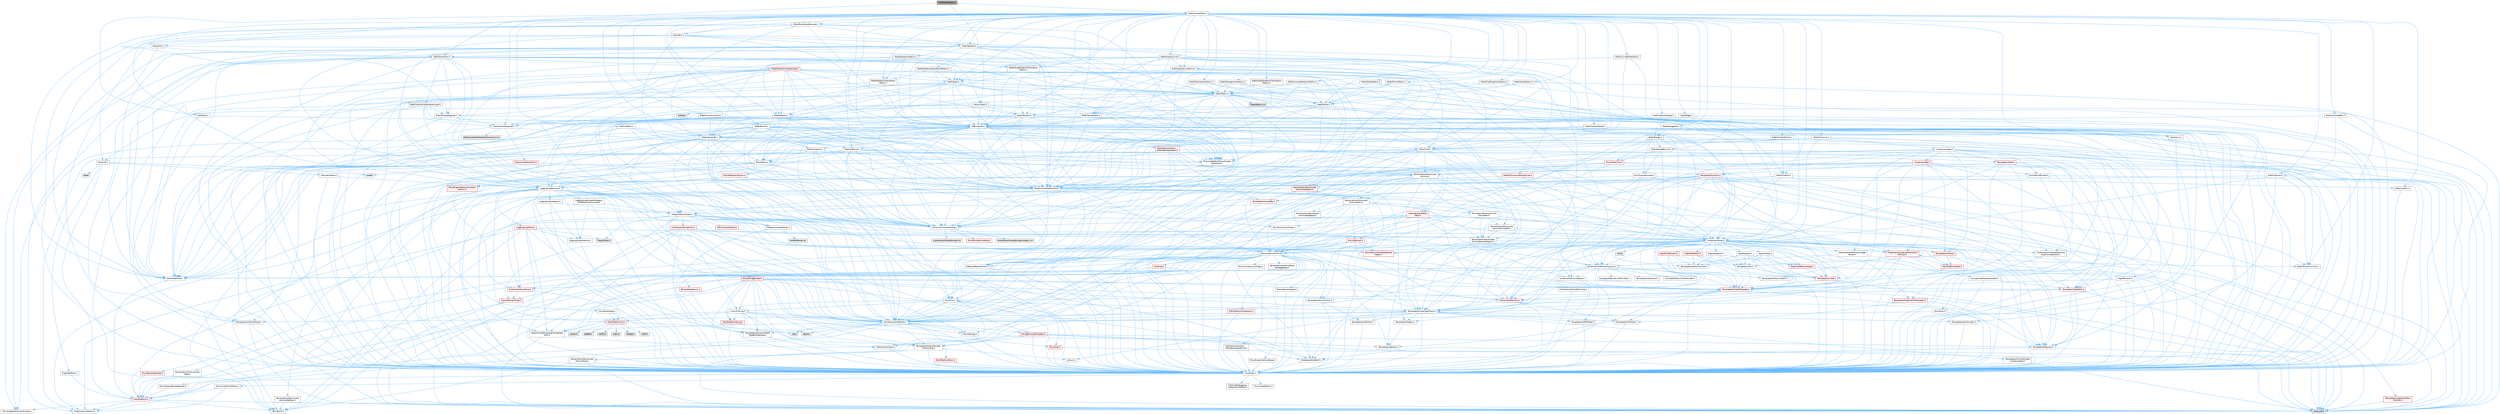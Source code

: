 digraph "HalfspaceTypes.h"
{
 // INTERACTIVE_SVG=YES
 // LATEX_PDF_SIZE
  bgcolor="transparent";
  edge [fontname=Helvetica,fontsize=10,labelfontname=Helvetica,labelfontsize=10];
  node [fontname=Helvetica,fontsize=10,shape=box,height=0.2,width=0.4];
  Node1 [id="Node000001",label="HalfspaceTypes.h",height=0.2,width=0.4,color="gray40", fillcolor="grey60", style="filled", fontcolor="black",tooltip=" "];
  Node1 -> Node2 [id="edge1_Node000001_Node000002",color="steelblue1",style="solid",tooltip=" "];
  Node2 [id="Node000002",label="Math/UnrealMath.h",height=0.2,width=0.4,color="grey40", fillcolor="white", style="filled",URL="$d8/db2/UnrealMath_8h.html",tooltip=" "];
  Node2 -> Node3 [id="edge2_Node000002_Node000003",color="steelblue1",style="solid",tooltip=" "];
  Node3 [id="Node000003",label="Math/Axis.h",height=0.2,width=0.4,color="grey40", fillcolor="white", style="filled",URL="$dd/dbb/Axis_8h.html",tooltip=" "];
  Node3 -> Node4 [id="edge3_Node000003_Node000004",color="steelblue1",style="solid",tooltip=" "];
  Node4 [id="Node000004",label="CoreTypes.h",height=0.2,width=0.4,color="grey40", fillcolor="white", style="filled",URL="$dc/dec/CoreTypes_8h.html",tooltip=" "];
  Node4 -> Node5 [id="edge4_Node000004_Node000005",color="steelblue1",style="solid",tooltip=" "];
  Node5 [id="Node000005",label="HAL/Platform.h",height=0.2,width=0.4,color="red", fillcolor="#FFF0F0", style="filled",URL="$d9/dd0/Platform_8h.html",tooltip=" "];
  Node5 -> Node6 [id="edge5_Node000005_Node000006",color="steelblue1",style="solid",tooltip=" "];
  Node6 [id="Node000006",label="Misc/Build.h",height=0.2,width=0.4,color="grey40", fillcolor="white", style="filled",URL="$d3/dbb/Build_8h.html",tooltip=" "];
  Node5 -> Node7 [id="edge6_Node000005_Node000007",color="steelblue1",style="solid",tooltip=" "];
  Node7 [id="Node000007",label="Misc/LargeWorldCoordinates.h",height=0.2,width=0.4,color="grey40", fillcolor="white", style="filled",URL="$d2/dcb/LargeWorldCoordinates_8h.html",tooltip=" "];
  Node5 -> Node8 [id="edge7_Node000005_Node000008",color="steelblue1",style="solid",tooltip=" "];
  Node8 [id="Node000008",label="type_traits",height=0.2,width=0.4,color="grey60", fillcolor="#E0E0E0", style="filled",tooltip=" "];
  Node5 -> Node9 [id="edge8_Node000005_Node000009",color="steelblue1",style="solid",tooltip=" "];
  Node9 [id="Node000009",label="PreprocessorHelpers.h",height=0.2,width=0.4,color="grey40", fillcolor="white", style="filled",URL="$db/ddb/PreprocessorHelpers_8h.html",tooltip=" "];
  Node4 -> Node15 [id="edge9_Node000004_Node000015",color="steelblue1",style="solid",tooltip=" "];
  Node15 [id="Node000015",label="ProfilingDebugging\l/UMemoryDefines.h",height=0.2,width=0.4,color="grey40", fillcolor="white", style="filled",URL="$d2/da2/UMemoryDefines_8h.html",tooltip=" "];
  Node4 -> Node16 [id="edge10_Node000004_Node000016",color="steelblue1",style="solid",tooltip=" "];
  Node16 [id="Node000016",label="Misc/CoreMiscDefines.h",height=0.2,width=0.4,color="grey40", fillcolor="white", style="filled",URL="$da/d38/CoreMiscDefines_8h.html",tooltip=" "];
  Node16 -> Node5 [id="edge11_Node000016_Node000005",color="steelblue1",style="solid",tooltip=" "];
  Node16 -> Node9 [id="edge12_Node000016_Node000009",color="steelblue1",style="solid",tooltip=" "];
  Node4 -> Node17 [id="edge13_Node000004_Node000017",color="steelblue1",style="solid",tooltip=" "];
  Node17 [id="Node000017",label="Misc/CoreDefines.h",height=0.2,width=0.4,color="grey40", fillcolor="white", style="filled",URL="$d3/dd2/CoreDefines_8h.html",tooltip=" "];
  Node2 -> Node18 [id="edge14_Node000002_Node000018",color="steelblue1",style="solid",tooltip=" "];
  Node18 [id="Node000018",label="Math/Box.h",height=0.2,width=0.4,color="grey40", fillcolor="white", style="filled",URL="$de/d0f/Box_8h.html",tooltip=" "];
  Node18 -> Node4 [id="edge15_Node000018_Node000004",color="steelblue1",style="solid",tooltip=" "];
  Node18 -> Node19 [id="edge16_Node000018_Node000019",color="steelblue1",style="solid",tooltip=" "];
  Node19 [id="Node000019",label="Misc/AssertionMacros.h",height=0.2,width=0.4,color="grey40", fillcolor="white", style="filled",URL="$d0/dfa/AssertionMacros_8h.html",tooltip=" "];
  Node19 -> Node4 [id="edge17_Node000019_Node000004",color="steelblue1",style="solid",tooltip=" "];
  Node19 -> Node5 [id="edge18_Node000019_Node000005",color="steelblue1",style="solid",tooltip=" "];
  Node19 -> Node20 [id="edge19_Node000019_Node000020",color="steelblue1",style="solid",tooltip=" "];
  Node20 [id="Node000020",label="HAL/PlatformMisc.h",height=0.2,width=0.4,color="red", fillcolor="#FFF0F0", style="filled",URL="$d0/df5/PlatformMisc_8h.html",tooltip=" "];
  Node20 -> Node4 [id="edge20_Node000020_Node000004",color="steelblue1",style="solid",tooltip=" "];
  Node19 -> Node9 [id="edge21_Node000019_Node000009",color="steelblue1",style="solid",tooltip=" "];
  Node19 -> Node56 [id="edge22_Node000019_Node000056",color="steelblue1",style="solid",tooltip=" "];
  Node56 [id="Node000056",label="Templates/EnableIf.h",height=0.2,width=0.4,color="grey40", fillcolor="white", style="filled",URL="$d7/d60/EnableIf_8h.html",tooltip=" "];
  Node56 -> Node4 [id="edge23_Node000056_Node000004",color="steelblue1",style="solid",tooltip=" "];
  Node19 -> Node57 [id="edge24_Node000019_Node000057",color="steelblue1",style="solid",tooltip=" "];
  Node57 [id="Node000057",label="Templates/IsArrayOrRefOf\lTypeByPredicate.h",height=0.2,width=0.4,color="grey40", fillcolor="white", style="filled",URL="$d6/da1/IsArrayOrRefOfTypeByPredicate_8h.html",tooltip=" "];
  Node57 -> Node4 [id="edge25_Node000057_Node000004",color="steelblue1",style="solid",tooltip=" "];
  Node19 -> Node58 [id="edge26_Node000019_Node000058",color="steelblue1",style="solid",tooltip=" "];
  Node58 [id="Node000058",label="Templates/IsValidVariadic\lFunctionArg.h",height=0.2,width=0.4,color="grey40", fillcolor="white", style="filled",URL="$d0/dc8/IsValidVariadicFunctionArg_8h.html",tooltip=" "];
  Node58 -> Node4 [id="edge27_Node000058_Node000004",color="steelblue1",style="solid",tooltip=" "];
  Node58 -> Node59 [id="edge28_Node000058_Node000059",color="steelblue1",style="solid",tooltip=" "];
  Node59 [id="Node000059",label="IsEnum.h",height=0.2,width=0.4,color="grey40", fillcolor="white", style="filled",URL="$d4/de5/IsEnum_8h.html",tooltip=" "];
  Node58 -> Node8 [id="edge29_Node000058_Node000008",color="steelblue1",style="solid",tooltip=" "];
  Node19 -> Node60 [id="edge30_Node000019_Node000060",color="steelblue1",style="solid",tooltip=" "];
  Node60 [id="Node000060",label="Traits/IsCharEncodingCompatible\lWith.h",height=0.2,width=0.4,color="grey40", fillcolor="white", style="filled",URL="$df/dd1/IsCharEncodingCompatibleWith_8h.html",tooltip=" "];
  Node60 -> Node8 [id="edge31_Node000060_Node000008",color="steelblue1",style="solid",tooltip=" "];
  Node60 -> Node61 [id="edge32_Node000060_Node000061",color="steelblue1",style="solid",tooltip=" "];
  Node61 [id="Node000061",label="Traits/IsCharType.h",height=0.2,width=0.4,color="grey40", fillcolor="white", style="filled",URL="$db/d51/IsCharType_8h.html",tooltip=" "];
  Node61 -> Node4 [id="edge33_Node000061_Node000004",color="steelblue1",style="solid",tooltip=" "];
  Node19 -> Node62 [id="edge34_Node000019_Node000062",color="steelblue1",style="solid",tooltip=" "];
  Node62 [id="Node000062",label="Misc/VarArgs.h",height=0.2,width=0.4,color="grey40", fillcolor="white", style="filled",URL="$d5/d6f/VarArgs_8h.html",tooltip=" "];
  Node62 -> Node4 [id="edge35_Node000062_Node000004",color="steelblue1",style="solid",tooltip=" "];
  Node19 -> Node63 [id="edge36_Node000019_Node000063",color="steelblue1",style="solid",tooltip=" "];
  Node63 [id="Node000063",label="String/FormatStringSan.h",height=0.2,width=0.4,color="red", fillcolor="#FFF0F0", style="filled",URL="$d3/d8b/FormatStringSan_8h.html",tooltip=" "];
  Node63 -> Node8 [id="edge37_Node000063_Node000008",color="steelblue1",style="solid",tooltip=" "];
  Node63 -> Node4 [id="edge38_Node000063_Node000004",color="steelblue1",style="solid",tooltip=" "];
  Node63 -> Node64 [id="edge39_Node000063_Node000064",color="steelblue1",style="solid",tooltip=" "];
  Node64 [id="Node000064",label="Templates/Requires.h",height=0.2,width=0.4,color="grey40", fillcolor="white", style="filled",URL="$dc/d96/Requires_8h.html",tooltip=" "];
  Node64 -> Node56 [id="edge40_Node000064_Node000056",color="steelblue1",style="solid",tooltip=" "];
  Node64 -> Node8 [id="edge41_Node000064_Node000008",color="steelblue1",style="solid",tooltip=" "];
  Node63 -> Node65 [id="edge42_Node000063_Node000065",color="steelblue1",style="solid",tooltip=" "];
  Node65 [id="Node000065",label="Templates/Identity.h",height=0.2,width=0.4,color="grey40", fillcolor="white", style="filled",URL="$d0/dd5/Identity_8h.html",tooltip=" "];
  Node63 -> Node58 [id="edge43_Node000063_Node000058",color="steelblue1",style="solid",tooltip=" "];
  Node63 -> Node61 [id="edge44_Node000063_Node000061",color="steelblue1",style="solid",tooltip=" "];
  Node19 -> Node69 [id="edge45_Node000019_Node000069",color="steelblue1",style="solid",tooltip=" "];
  Node69 [id="Node000069",label="atomic",height=0.2,width=0.4,color="grey60", fillcolor="#E0E0E0", style="filled",tooltip=" "];
  Node18 -> Node29 [id="edge46_Node000018_Node000029",color="steelblue1",style="solid",tooltip=" "];
  Node29 [id="Node000029",label="Math/MathFwd.h",height=0.2,width=0.4,color="grey40", fillcolor="white", style="filled",URL="$d2/d10/MathFwd_8h.html",tooltip=" "];
  Node29 -> Node5 [id="edge47_Node000029_Node000005",color="steelblue1",style="solid",tooltip=" "];
  Node18 -> Node70 [id="edge48_Node000018_Node000070",color="steelblue1",style="solid",tooltip=" "];
  Node70 [id="Node000070",label="Math/UnrealMathUtility.h",height=0.2,width=0.4,color="grey40", fillcolor="white", style="filled",URL="$db/db8/UnrealMathUtility_8h.html",tooltip=" "];
  Node70 -> Node4 [id="edge49_Node000070_Node000004",color="steelblue1",style="solid",tooltip=" "];
  Node70 -> Node19 [id="edge50_Node000070_Node000019",color="steelblue1",style="solid",tooltip=" "];
  Node70 -> Node71 [id="edge51_Node000070_Node000071",color="steelblue1",style="solid",tooltip=" "];
  Node71 [id="Node000071",label="HAL/PlatformMath.h",height=0.2,width=0.4,color="red", fillcolor="#FFF0F0", style="filled",URL="$dc/d53/PlatformMath_8h.html",tooltip=" "];
  Node71 -> Node4 [id="edge52_Node000071_Node000004",color="steelblue1",style="solid",tooltip=" "];
  Node70 -> Node29 [id="edge53_Node000070_Node000029",color="steelblue1",style="solid",tooltip=" "];
  Node70 -> Node65 [id="edge54_Node000070_Node000065",color="steelblue1",style="solid",tooltip=" "];
  Node70 -> Node64 [id="edge55_Node000070_Node000064",color="steelblue1",style="solid",tooltip=" "];
  Node18 -> Node90 [id="edge56_Node000018_Node000090",color="steelblue1",style="solid",tooltip=" "];
  Node90 [id="Node000090",label="Containers/UnrealString.h",height=0.2,width=0.4,color="grey40", fillcolor="white", style="filled",URL="$d5/dba/UnrealString_8h.html",tooltip=" "];
  Node90 -> Node91 [id="edge57_Node000090_Node000091",color="steelblue1",style="solid",tooltip=" "];
  Node91 [id="Node000091",label="Containers/UnrealStringIncludes.h.inl",height=0.2,width=0.4,color="grey60", fillcolor="#E0E0E0", style="filled",tooltip=" "];
  Node90 -> Node92 [id="edge58_Node000090_Node000092",color="steelblue1",style="solid",tooltip=" "];
  Node92 [id="Node000092",label="Containers/UnrealString.h.inl",height=0.2,width=0.4,color="grey60", fillcolor="#E0E0E0", style="filled",tooltip=" "];
  Node90 -> Node93 [id="edge59_Node000090_Node000093",color="steelblue1",style="solid",tooltip=" "];
  Node93 [id="Node000093",label="Misc/StringFormatArg.h",height=0.2,width=0.4,color="red", fillcolor="#FFF0F0", style="filled",URL="$d2/d16/StringFormatArg_8h.html",tooltip=" "];
  Node18 -> Node94 [id="edge60_Node000018_Node000094",color="steelblue1",style="solid",tooltip=" "];
  Node94 [id="Node000094",label="Math/Vector.h",height=0.2,width=0.4,color="grey40", fillcolor="white", style="filled",URL="$d6/dbe/Vector_8h.html",tooltip=" "];
  Node94 -> Node4 [id="edge61_Node000094_Node000004",color="steelblue1",style="solid",tooltip=" "];
  Node94 -> Node19 [id="edge62_Node000094_Node000019",color="steelblue1",style="solid",tooltip=" "];
  Node94 -> Node29 [id="edge63_Node000094_Node000029",color="steelblue1",style="solid",tooltip=" "];
  Node94 -> Node42 [id="edge64_Node000094_Node000042",color="steelblue1",style="solid",tooltip=" "];
  Node42 [id="Node000042",label="Math/NumericLimits.h",height=0.2,width=0.4,color="grey40", fillcolor="white", style="filled",URL="$df/d1b/NumericLimits_8h.html",tooltip=" "];
  Node42 -> Node4 [id="edge65_Node000042_Node000004",color="steelblue1",style="solid",tooltip=" "];
  Node94 -> Node95 [id="edge66_Node000094_Node000095",color="steelblue1",style="solid",tooltip=" "];
  Node95 [id="Node000095",label="Misc/Crc.h",height=0.2,width=0.4,color="grey40", fillcolor="white", style="filled",URL="$d4/dd2/Crc_8h.html",tooltip=" "];
  Node95 -> Node4 [id="edge67_Node000095_Node000004",color="steelblue1",style="solid",tooltip=" "];
  Node95 -> Node96 [id="edge68_Node000095_Node000096",color="steelblue1",style="solid",tooltip=" "];
  Node96 [id="Node000096",label="HAL/PlatformString.h",height=0.2,width=0.4,color="red", fillcolor="#FFF0F0", style="filled",URL="$db/db5/PlatformString_8h.html",tooltip=" "];
  Node96 -> Node4 [id="edge69_Node000096_Node000004",color="steelblue1",style="solid",tooltip=" "];
  Node95 -> Node19 [id="edge70_Node000095_Node000019",color="steelblue1",style="solid",tooltip=" "];
  Node95 -> Node98 [id="edge71_Node000095_Node000098",color="steelblue1",style="solid",tooltip=" "];
  Node98 [id="Node000098",label="Misc/CString.h",height=0.2,width=0.4,color="grey40", fillcolor="white", style="filled",URL="$d2/d49/CString_8h.html",tooltip=" "];
  Node98 -> Node4 [id="edge72_Node000098_Node000004",color="steelblue1",style="solid",tooltip=" "];
  Node98 -> Node32 [id="edge73_Node000098_Node000032",color="steelblue1",style="solid",tooltip=" "];
  Node32 [id="Node000032",label="HAL/PlatformCrt.h",height=0.2,width=0.4,color="red", fillcolor="#FFF0F0", style="filled",URL="$d8/d75/PlatformCrt_8h.html",tooltip=" "];
  Node32 -> Node33 [id="edge74_Node000032_Node000033",color="steelblue1",style="solid",tooltip=" "];
  Node33 [id="Node000033",label="new",height=0.2,width=0.4,color="grey60", fillcolor="#E0E0E0", style="filled",tooltip=" "];
  Node32 -> Node34 [id="edge75_Node000032_Node000034",color="steelblue1",style="solid",tooltip=" "];
  Node34 [id="Node000034",label="wchar.h",height=0.2,width=0.4,color="grey60", fillcolor="#E0E0E0", style="filled",tooltip=" "];
  Node32 -> Node35 [id="edge76_Node000032_Node000035",color="steelblue1",style="solid",tooltip=" "];
  Node35 [id="Node000035",label="stddef.h",height=0.2,width=0.4,color="grey60", fillcolor="#E0E0E0", style="filled",tooltip=" "];
  Node32 -> Node36 [id="edge77_Node000032_Node000036",color="steelblue1",style="solid",tooltip=" "];
  Node36 [id="Node000036",label="stdlib.h",height=0.2,width=0.4,color="grey60", fillcolor="#E0E0E0", style="filled",tooltip=" "];
  Node32 -> Node37 [id="edge78_Node000032_Node000037",color="steelblue1",style="solid",tooltip=" "];
  Node37 [id="Node000037",label="stdio.h",height=0.2,width=0.4,color="grey60", fillcolor="#E0E0E0", style="filled",tooltip=" "];
  Node32 -> Node38 [id="edge79_Node000032_Node000038",color="steelblue1",style="solid",tooltip=" "];
  Node38 [id="Node000038",label="stdarg.h",height=0.2,width=0.4,color="grey60", fillcolor="#E0E0E0", style="filled",tooltip=" "];
  Node32 -> Node39 [id="edge80_Node000032_Node000039",color="steelblue1",style="solid",tooltip=" "];
  Node39 [id="Node000039",label="math.h",height=0.2,width=0.4,color="grey60", fillcolor="#E0E0E0", style="filled",tooltip=" "];
  Node98 -> Node96 [id="edge81_Node000098_Node000096",color="steelblue1",style="solid",tooltip=" "];
  Node98 -> Node19 [id="edge82_Node000098_Node000019",color="steelblue1",style="solid",tooltip=" "];
  Node98 -> Node99 [id="edge83_Node000098_Node000099",color="steelblue1",style="solid",tooltip=" "];
  Node99 [id="Node000099",label="Misc/Char.h",height=0.2,width=0.4,color="red", fillcolor="#FFF0F0", style="filled",URL="$d0/d58/Char_8h.html",tooltip=" "];
  Node99 -> Node4 [id="edge84_Node000099_Node000004",color="steelblue1",style="solid",tooltip=" "];
  Node99 -> Node8 [id="edge85_Node000099_Node000008",color="steelblue1",style="solid",tooltip=" "];
  Node98 -> Node62 [id="edge86_Node000098_Node000062",color="steelblue1",style="solid",tooltip=" "];
  Node98 -> Node57 [id="edge87_Node000098_Node000057",color="steelblue1",style="solid",tooltip=" "];
  Node98 -> Node58 [id="edge88_Node000098_Node000058",color="steelblue1",style="solid",tooltip=" "];
  Node98 -> Node60 [id="edge89_Node000098_Node000060",color="steelblue1",style="solid",tooltip=" "];
  Node95 -> Node99 [id="edge90_Node000095_Node000099",color="steelblue1",style="solid",tooltip=" "];
  Node95 -> Node77 [id="edge91_Node000095_Node000077",color="steelblue1",style="solid",tooltip=" "];
  Node77 [id="Node000077",label="Templates/UnrealTypeTraits.h",height=0.2,width=0.4,color="grey40", fillcolor="white", style="filled",URL="$d2/d2d/UnrealTypeTraits_8h.html",tooltip=" "];
  Node77 -> Node4 [id="edge92_Node000077_Node000004",color="steelblue1",style="solid",tooltip=" "];
  Node77 -> Node78 [id="edge93_Node000077_Node000078",color="steelblue1",style="solid",tooltip=" "];
  Node78 [id="Node000078",label="Templates/IsPointer.h",height=0.2,width=0.4,color="grey40", fillcolor="white", style="filled",URL="$d7/d05/IsPointer_8h.html",tooltip=" "];
  Node78 -> Node4 [id="edge94_Node000078_Node000004",color="steelblue1",style="solid",tooltip=" "];
  Node77 -> Node19 [id="edge95_Node000077_Node000019",color="steelblue1",style="solid",tooltip=" "];
  Node77 -> Node73 [id="edge96_Node000077_Node000073",color="steelblue1",style="solid",tooltip=" "];
  Node73 [id="Node000073",label="Templates/AndOrNot.h",height=0.2,width=0.4,color="grey40", fillcolor="white", style="filled",URL="$db/d0a/AndOrNot_8h.html",tooltip=" "];
  Node73 -> Node4 [id="edge97_Node000073_Node000004",color="steelblue1",style="solid",tooltip=" "];
  Node77 -> Node56 [id="edge98_Node000077_Node000056",color="steelblue1",style="solid",tooltip=" "];
  Node77 -> Node79 [id="edge99_Node000077_Node000079",color="steelblue1",style="solid",tooltip=" "];
  Node79 [id="Node000079",label="Templates/IsArithmetic.h",height=0.2,width=0.4,color="grey40", fillcolor="white", style="filled",URL="$d2/d5d/IsArithmetic_8h.html",tooltip=" "];
  Node79 -> Node4 [id="edge100_Node000079_Node000004",color="steelblue1",style="solid",tooltip=" "];
  Node77 -> Node59 [id="edge101_Node000077_Node000059",color="steelblue1",style="solid",tooltip=" "];
  Node77 -> Node80 [id="edge102_Node000077_Node000080",color="steelblue1",style="solid",tooltip=" "];
  Node80 [id="Node000080",label="Templates/Models.h",height=0.2,width=0.4,color="grey40", fillcolor="white", style="filled",URL="$d3/d0c/Models_8h.html",tooltip=" "];
  Node80 -> Node65 [id="edge103_Node000080_Node000065",color="steelblue1",style="solid",tooltip=" "];
  Node77 -> Node81 [id="edge104_Node000077_Node000081",color="steelblue1",style="solid",tooltip=" "];
  Node81 [id="Node000081",label="Templates/IsPODType.h",height=0.2,width=0.4,color="grey40", fillcolor="white", style="filled",URL="$d7/db1/IsPODType_8h.html",tooltip=" "];
  Node81 -> Node4 [id="edge105_Node000081_Node000004",color="steelblue1",style="solid",tooltip=" "];
  Node77 -> Node82 [id="edge106_Node000077_Node000082",color="steelblue1",style="solid",tooltip=" "];
  Node82 [id="Node000082",label="Templates/IsUECoreType.h",height=0.2,width=0.4,color="grey40", fillcolor="white", style="filled",URL="$d1/db8/IsUECoreType_8h.html",tooltip=" "];
  Node82 -> Node4 [id="edge107_Node000082_Node000004",color="steelblue1",style="solid",tooltip=" "];
  Node82 -> Node8 [id="edge108_Node000082_Node000008",color="steelblue1",style="solid",tooltip=" "];
  Node77 -> Node83 [id="edge109_Node000077_Node000083",color="steelblue1",style="solid",tooltip=" "];
  Node83 [id="Node000083",label="Templates/IsTriviallyCopy\lConstructible.h",height=0.2,width=0.4,color="grey40", fillcolor="white", style="filled",URL="$d3/d78/IsTriviallyCopyConstructible_8h.html",tooltip=" "];
  Node83 -> Node4 [id="edge110_Node000083_Node000004",color="steelblue1",style="solid",tooltip=" "];
  Node83 -> Node8 [id="edge111_Node000083_Node000008",color="steelblue1",style="solid",tooltip=" "];
  Node95 -> Node61 [id="edge112_Node000095_Node000061",color="steelblue1",style="solid",tooltip=" "];
  Node94 -> Node70 [id="edge113_Node000094_Node000070",color="steelblue1",style="solid",tooltip=" "];
  Node94 -> Node90 [id="edge114_Node000094_Node000090",color="steelblue1",style="solid",tooltip=" "];
  Node94 -> Node103 [id="edge115_Node000094_Node000103",color="steelblue1",style="solid",tooltip=" "];
  Node103 [id="Node000103",label="Misc/Parse.h",height=0.2,width=0.4,color="grey40", fillcolor="white", style="filled",URL="$dc/d71/Parse_8h.html",tooltip=" "];
  Node103 -> Node22 [id="edge116_Node000103_Node000022",color="steelblue1",style="solid",tooltip=" "];
  Node22 [id="Node000022",label="Containers/StringFwd.h",height=0.2,width=0.4,color="red", fillcolor="#FFF0F0", style="filled",URL="$df/d37/StringFwd_8h.html",tooltip=" "];
  Node22 -> Node4 [id="edge117_Node000022_Node000004",color="steelblue1",style="solid",tooltip=" "];
  Node22 -> Node23 [id="edge118_Node000022_Node000023",color="steelblue1",style="solid",tooltip=" "];
  Node23 [id="Node000023",label="Traits/ElementType.h",height=0.2,width=0.4,color="red", fillcolor="#FFF0F0", style="filled",URL="$d5/d4f/ElementType_8h.html",tooltip=" "];
  Node23 -> Node5 [id="edge119_Node000023_Node000005",color="steelblue1",style="solid",tooltip=" "];
  Node23 -> Node8 [id="edge120_Node000023_Node000008",color="steelblue1",style="solid",tooltip=" "];
  Node103 -> Node90 [id="edge121_Node000103_Node000090",color="steelblue1",style="solid",tooltip=" "];
  Node103 -> Node4 [id="edge122_Node000103_Node000004",color="steelblue1",style="solid",tooltip=" "];
  Node103 -> Node32 [id="edge123_Node000103_Node000032",color="steelblue1",style="solid",tooltip=" "];
  Node103 -> Node6 [id="edge124_Node000103_Node000006",color="steelblue1",style="solid",tooltip=" "];
  Node103 -> Node44 [id="edge125_Node000103_Node000044",color="steelblue1",style="solid",tooltip=" "];
  Node44 [id="Node000044",label="Misc/EnumClassFlags.h",height=0.2,width=0.4,color="grey40", fillcolor="white", style="filled",URL="$d8/de7/EnumClassFlags_8h.html",tooltip=" "];
  Node103 -> Node104 [id="edge126_Node000103_Node000104",color="steelblue1",style="solid",tooltip=" "];
  Node104 [id="Node000104",label="Templates/Function.h",height=0.2,width=0.4,color="red", fillcolor="#FFF0F0", style="filled",URL="$df/df5/Function_8h.html",tooltip=" "];
  Node104 -> Node4 [id="edge127_Node000104_Node000004",color="steelblue1",style="solid",tooltip=" "];
  Node104 -> Node19 [id="edge128_Node000104_Node000019",color="steelblue1",style="solid",tooltip=" "];
  Node104 -> Node105 [id="edge129_Node000104_Node000105",color="steelblue1",style="solid",tooltip=" "];
  Node105 [id="Node000105",label="Misc/IntrusiveUnsetOptional\lState.h",height=0.2,width=0.4,color="red", fillcolor="#FFF0F0", style="filled",URL="$d2/d0a/IntrusiveUnsetOptionalState_8h.html",tooltip=" "];
  Node104 -> Node107 [id="edge130_Node000104_Node000107",color="steelblue1",style="solid",tooltip=" "];
  Node107 [id="Node000107",label="HAL/UnrealMemory.h",height=0.2,width=0.4,color="red", fillcolor="#FFF0F0", style="filled",URL="$d9/d96/UnrealMemory_8h.html",tooltip=" "];
  Node107 -> Node4 [id="edge131_Node000107_Node000004",color="steelblue1",style="solid",tooltip=" "];
  Node107 -> Node78 [id="edge132_Node000107_Node000078",color="steelblue1",style="solid",tooltip=" "];
  Node104 -> Node77 [id="edge133_Node000104_Node000077",color="steelblue1",style="solid",tooltip=" "];
  Node104 -> Node122 [id="edge134_Node000104_Node000122",color="steelblue1",style="solid",tooltip=" "];
  Node122 [id="Node000122",label="Templates/Invoke.h",height=0.2,width=0.4,color="red", fillcolor="#FFF0F0", style="filled",URL="$d7/deb/Invoke_8h.html",tooltip=" "];
  Node122 -> Node4 [id="edge135_Node000122_Node000004",color="steelblue1",style="solid",tooltip=" "];
  Node122 -> Node124 [id="edge136_Node000122_Node000124",color="steelblue1",style="solid",tooltip=" "];
  Node124 [id="Node000124",label="Templates/UnrealTemplate.h",height=0.2,width=0.4,color="red", fillcolor="#FFF0F0", style="filled",URL="$d4/d24/UnrealTemplate_8h.html",tooltip=" "];
  Node124 -> Node4 [id="edge137_Node000124_Node000004",color="steelblue1",style="solid",tooltip=" "];
  Node124 -> Node78 [id="edge138_Node000124_Node000078",color="steelblue1",style="solid",tooltip=" "];
  Node124 -> Node107 [id="edge139_Node000124_Node000107",color="steelblue1",style="solid",tooltip=" "];
  Node124 -> Node77 [id="edge140_Node000124_Node000077",color="steelblue1",style="solid",tooltip=" "];
  Node124 -> Node64 [id="edge141_Node000124_Node000064",color="steelblue1",style="solid",tooltip=" "];
  Node124 -> Node65 [id="edge142_Node000124_Node000065",color="steelblue1",style="solid",tooltip=" "];
  Node124 -> Node8 [id="edge143_Node000124_Node000008",color="steelblue1",style="solid",tooltip=" "];
  Node122 -> Node8 [id="edge144_Node000122_Node000008",color="steelblue1",style="solid",tooltip=" "];
  Node104 -> Node124 [id="edge145_Node000104_Node000124",color="steelblue1",style="solid",tooltip=" "];
  Node104 -> Node64 [id="edge146_Node000104_Node000064",color="steelblue1",style="solid",tooltip=" "];
  Node104 -> Node70 [id="edge147_Node000104_Node000070",color="steelblue1",style="solid",tooltip=" "];
  Node104 -> Node33 [id="edge148_Node000104_Node000033",color="steelblue1",style="solid",tooltip=" "];
  Node104 -> Node8 [id="edge149_Node000104_Node000008",color="steelblue1",style="solid",tooltip=" "];
  Node94 -> Node128 [id="edge150_Node000094_Node000128",color="steelblue1",style="solid",tooltip=" "];
  Node128 [id="Node000128",label="Misc/LargeWorldCoordinates\lSerializer.h",height=0.2,width=0.4,color="grey40", fillcolor="white", style="filled",URL="$d7/df9/LargeWorldCoordinatesSerializer_8h.html",tooltip=" "];
  Node128 -> Node129 [id="edge151_Node000128_Node000129",color="steelblue1",style="solid",tooltip=" "];
  Node129 [id="Node000129",label="UObject/NameTypes.h",height=0.2,width=0.4,color="grey40", fillcolor="white", style="filled",URL="$d6/d35/NameTypes_8h.html",tooltip=" "];
  Node129 -> Node4 [id="edge152_Node000129_Node000004",color="steelblue1",style="solid",tooltip=" "];
  Node129 -> Node19 [id="edge153_Node000129_Node000019",color="steelblue1",style="solid",tooltip=" "];
  Node129 -> Node107 [id="edge154_Node000129_Node000107",color="steelblue1",style="solid",tooltip=" "];
  Node129 -> Node77 [id="edge155_Node000129_Node000077",color="steelblue1",style="solid",tooltip=" "];
  Node129 -> Node124 [id="edge156_Node000129_Node000124",color="steelblue1",style="solid",tooltip=" "];
  Node129 -> Node90 [id="edge157_Node000129_Node000090",color="steelblue1",style="solid",tooltip=" "];
  Node129 -> Node130 [id="edge158_Node000129_Node000130",color="steelblue1",style="solid",tooltip=" "];
  Node130 [id="Node000130",label="HAL/CriticalSection.h",height=0.2,width=0.4,color="red", fillcolor="#FFF0F0", style="filled",URL="$d6/d90/CriticalSection_8h.html",tooltip=" "];
  Node129 -> Node133 [id="edge159_Node000129_Node000133",color="steelblue1",style="solid",tooltip=" "];
  Node133 [id="Node000133",label="Containers/StringConv.h",height=0.2,width=0.4,color="red", fillcolor="#FFF0F0", style="filled",URL="$d3/ddf/StringConv_8h.html",tooltip=" "];
  Node133 -> Node4 [id="edge160_Node000133_Node000004",color="steelblue1",style="solid",tooltip=" "];
  Node133 -> Node19 [id="edge161_Node000133_Node000019",color="steelblue1",style="solid",tooltip=" "];
  Node133 -> Node134 [id="edge162_Node000133_Node000134",color="steelblue1",style="solid",tooltip=" "];
  Node134 [id="Node000134",label="Containers/ContainerAllocation\lPolicies.h",height=0.2,width=0.4,color="red", fillcolor="#FFF0F0", style="filled",URL="$d7/dff/ContainerAllocationPolicies_8h.html",tooltip=" "];
  Node134 -> Node4 [id="edge163_Node000134_Node000004",color="steelblue1",style="solid",tooltip=" "];
  Node134 -> Node134 [id="edge164_Node000134_Node000134",color="steelblue1",style="solid",tooltip=" "];
  Node134 -> Node71 [id="edge165_Node000134_Node000071",color="steelblue1",style="solid",tooltip=" "];
  Node134 -> Node107 [id="edge166_Node000134_Node000107",color="steelblue1",style="solid",tooltip=" "];
  Node134 -> Node42 [id="edge167_Node000134_Node000042",color="steelblue1",style="solid",tooltip=" "];
  Node134 -> Node19 [id="edge168_Node000134_Node000019",color="steelblue1",style="solid",tooltip=" "];
  Node134 -> Node136 [id="edge169_Node000134_Node000136",color="steelblue1",style="solid",tooltip=" "];
  Node136 [id="Node000136",label="Templates/IsPolymorphic.h",height=0.2,width=0.4,color="grey40", fillcolor="white", style="filled",URL="$dc/d20/IsPolymorphic_8h.html",tooltip=" "];
  Node134 -> Node8 [id="edge170_Node000134_Node000008",color="steelblue1",style="solid",tooltip=" "];
  Node133 -> Node138 [id="edge171_Node000133_Node000138",color="steelblue1",style="solid",tooltip=" "];
  Node138 [id="Node000138",label="Containers/Array.h",height=0.2,width=0.4,color="grey40", fillcolor="white", style="filled",URL="$df/dd0/Array_8h.html",tooltip=" "];
  Node138 -> Node4 [id="edge172_Node000138_Node000004",color="steelblue1",style="solid",tooltip=" "];
  Node138 -> Node19 [id="edge173_Node000138_Node000019",color="steelblue1",style="solid",tooltip=" "];
  Node138 -> Node105 [id="edge174_Node000138_Node000105",color="steelblue1",style="solid",tooltip=" "];
  Node138 -> Node139 [id="edge175_Node000138_Node000139",color="steelblue1",style="solid",tooltip=" "];
  Node139 [id="Node000139",label="Misc/ReverseIterate.h",height=0.2,width=0.4,color="red", fillcolor="#FFF0F0", style="filled",URL="$db/de3/ReverseIterate_8h.html",tooltip=" "];
  Node139 -> Node5 [id="edge176_Node000139_Node000005",color="steelblue1",style="solid",tooltip=" "];
  Node138 -> Node107 [id="edge177_Node000138_Node000107",color="steelblue1",style="solid",tooltip=" "];
  Node138 -> Node77 [id="edge178_Node000138_Node000077",color="steelblue1",style="solid",tooltip=" "];
  Node138 -> Node124 [id="edge179_Node000138_Node000124",color="steelblue1",style="solid",tooltip=" "];
  Node138 -> Node141 [id="edge180_Node000138_Node000141",color="steelblue1",style="solid",tooltip=" "];
  Node141 [id="Node000141",label="Containers/AllowShrinking.h",height=0.2,width=0.4,color="grey40", fillcolor="white", style="filled",URL="$d7/d1a/AllowShrinking_8h.html",tooltip=" "];
  Node141 -> Node4 [id="edge181_Node000141_Node000004",color="steelblue1",style="solid",tooltip=" "];
  Node138 -> Node134 [id="edge182_Node000138_Node000134",color="steelblue1",style="solid",tooltip=" "];
  Node138 -> Node142 [id="edge183_Node000138_Node000142",color="steelblue1",style="solid",tooltip=" "];
  Node142 [id="Node000142",label="Containers/ContainerElement\lTypeCompatibility.h",height=0.2,width=0.4,color="grey40", fillcolor="white", style="filled",URL="$df/ddf/ContainerElementTypeCompatibility_8h.html",tooltip=" "];
  Node142 -> Node4 [id="edge184_Node000142_Node000004",color="steelblue1",style="solid",tooltip=" "];
  Node142 -> Node77 [id="edge185_Node000142_Node000077",color="steelblue1",style="solid",tooltip=" "];
  Node138 -> Node143 [id="edge186_Node000138_Node000143",color="steelblue1",style="solid",tooltip=" "];
  Node143 [id="Node000143",label="Serialization/Archive.h",height=0.2,width=0.4,color="grey40", fillcolor="white", style="filled",URL="$d7/d3b/Archive_8h.html",tooltip=" "];
  Node143 -> Node27 [id="edge187_Node000143_Node000027",color="steelblue1",style="solid",tooltip=" "];
  Node27 [id="Node000027",label="CoreFwd.h",height=0.2,width=0.4,color="red", fillcolor="#FFF0F0", style="filled",URL="$d1/d1e/CoreFwd_8h.html",tooltip=" "];
  Node27 -> Node4 [id="edge188_Node000027_Node000004",color="steelblue1",style="solid",tooltip=" "];
  Node27 -> Node29 [id="edge189_Node000027_Node000029",color="steelblue1",style="solid",tooltip=" "];
  Node143 -> Node4 [id="edge190_Node000143_Node000004",color="steelblue1",style="solid",tooltip=" "];
  Node143 -> Node144 [id="edge191_Node000143_Node000144",color="steelblue1",style="solid",tooltip=" "];
  Node144 [id="Node000144",label="HAL/PlatformProperties.h",height=0.2,width=0.4,color="red", fillcolor="#FFF0F0", style="filled",URL="$d9/db0/PlatformProperties_8h.html",tooltip=" "];
  Node144 -> Node4 [id="edge192_Node000144_Node000004",color="steelblue1",style="solid",tooltip=" "];
  Node143 -> Node147 [id="edge193_Node000143_Node000147",color="steelblue1",style="solid",tooltip=" "];
  Node147 [id="Node000147",label="Internationalization\l/TextNamespaceFwd.h",height=0.2,width=0.4,color="grey40", fillcolor="white", style="filled",URL="$d8/d97/TextNamespaceFwd_8h.html",tooltip=" "];
  Node147 -> Node4 [id="edge194_Node000147_Node000004",color="steelblue1",style="solid",tooltip=" "];
  Node143 -> Node29 [id="edge195_Node000143_Node000029",color="steelblue1",style="solid",tooltip=" "];
  Node143 -> Node19 [id="edge196_Node000143_Node000019",color="steelblue1",style="solid",tooltip=" "];
  Node143 -> Node6 [id="edge197_Node000143_Node000006",color="steelblue1",style="solid",tooltip=" "];
  Node143 -> Node43 [id="edge198_Node000143_Node000043",color="steelblue1",style="solid",tooltip=" "];
  Node43 [id="Node000043",label="Misc/CompressionFlags.h",height=0.2,width=0.4,color="grey40", fillcolor="white", style="filled",URL="$d9/d76/CompressionFlags_8h.html",tooltip=" "];
  Node143 -> Node148 [id="edge199_Node000143_Node000148",color="steelblue1",style="solid",tooltip=" "];
  Node148 [id="Node000148",label="Misc/EngineVersionBase.h",height=0.2,width=0.4,color="grey40", fillcolor="white", style="filled",URL="$d5/d2b/EngineVersionBase_8h.html",tooltip=" "];
  Node148 -> Node4 [id="edge200_Node000148_Node000004",color="steelblue1",style="solid",tooltip=" "];
  Node143 -> Node62 [id="edge201_Node000143_Node000062",color="steelblue1",style="solid",tooltip=" "];
  Node143 -> Node149 [id="edge202_Node000143_Node000149",color="steelblue1",style="solid",tooltip=" "];
  Node149 [id="Node000149",label="Serialization/ArchiveCook\lData.h",height=0.2,width=0.4,color="grey40", fillcolor="white", style="filled",URL="$dc/db6/ArchiveCookData_8h.html",tooltip=" "];
  Node149 -> Node5 [id="edge203_Node000149_Node000005",color="steelblue1",style="solid",tooltip=" "];
  Node143 -> Node150 [id="edge204_Node000143_Node000150",color="steelblue1",style="solid",tooltip=" "];
  Node150 [id="Node000150",label="Serialization/ArchiveSave\lPackageData.h",height=0.2,width=0.4,color="grey40", fillcolor="white", style="filled",URL="$d1/d37/ArchiveSavePackageData_8h.html",tooltip=" "];
  Node143 -> Node56 [id="edge205_Node000143_Node000056",color="steelblue1",style="solid",tooltip=" "];
  Node143 -> Node57 [id="edge206_Node000143_Node000057",color="steelblue1",style="solid",tooltip=" "];
  Node143 -> Node151 [id="edge207_Node000143_Node000151",color="steelblue1",style="solid",tooltip=" "];
  Node151 [id="Node000151",label="Templates/IsEnumClass.h",height=0.2,width=0.4,color="grey40", fillcolor="white", style="filled",URL="$d7/d15/IsEnumClass_8h.html",tooltip=" "];
  Node151 -> Node4 [id="edge208_Node000151_Node000004",color="steelblue1",style="solid",tooltip=" "];
  Node151 -> Node73 [id="edge209_Node000151_Node000073",color="steelblue1",style="solid",tooltip=" "];
  Node143 -> Node85 [id="edge210_Node000143_Node000085",color="steelblue1",style="solid",tooltip=" "];
  Node85 [id="Node000085",label="Templates/IsSigned.h",height=0.2,width=0.4,color="grey40", fillcolor="white", style="filled",URL="$d8/dd8/IsSigned_8h.html",tooltip=" "];
  Node85 -> Node4 [id="edge211_Node000085_Node000004",color="steelblue1",style="solid",tooltip=" "];
  Node143 -> Node58 [id="edge212_Node000143_Node000058",color="steelblue1",style="solid",tooltip=" "];
  Node143 -> Node124 [id="edge213_Node000143_Node000124",color="steelblue1",style="solid",tooltip=" "];
  Node143 -> Node60 [id="edge214_Node000143_Node000060",color="steelblue1",style="solid",tooltip=" "];
  Node143 -> Node152 [id="edge215_Node000143_Node000152",color="steelblue1",style="solid",tooltip=" "];
  Node152 [id="Node000152",label="UObject/ObjectVersion.h",height=0.2,width=0.4,color="grey40", fillcolor="white", style="filled",URL="$da/d63/ObjectVersion_8h.html",tooltip=" "];
  Node152 -> Node4 [id="edge216_Node000152_Node000004",color="steelblue1",style="solid",tooltip=" "];
  Node138 -> Node153 [id="edge217_Node000138_Node000153",color="steelblue1",style="solid",tooltip=" "];
  Node153 [id="Node000153",label="Serialization/MemoryImage\lWriter.h",height=0.2,width=0.4,color="grey40", fillcolor="white", style="filled",URL="$d0/d08/MemoryImageWriter_8h.html",tooltip=" "];
  Node153 -> Node4 [id="edge218_Node000153_Node000004",color="steelblue1",style="solid",tooltip=" "];
  Node153 -> Node154 [id="edge219_Node000153_Node000154",color="steelblue1",style="solid",tooltip=" "];
  Node154 [id="Node000154",label="Serialization/MemoryLayout.h",height=0.2,width=0.4,color="grey40", fillcolor="white", style="filled",URL="$d7/d66/MemoryLayout_8h.html",tooltip=" "];
  Node154 -> Node155 [id="edge220_Node000154_Node000155",color="steelblue1",style="solid",tooltip=" "];
  Node155 [id="Node000155",label="Concepts/StaticClassProvider.h",height=0.2,width=0.4,color="grey40", fillcolor="white", style="filled",URL="$dd/d83/StaticClassProvider_8h.html",tooltip=" "];
  Node154 -> Node156 [id="edge221_Node000154_Node000156",color="steelblue1",style="solid",tooltip=" "];
  Node156 [id="Node000156",label="Concepts/StaticStructProvider.h",height=0.2,width=0.4,color="grey40", fillcolor="white", style="filled",URL="$d5/d77/StaticStructProvider_8h.html",tooltip=" "];
  Node154 -> Node157 [id="edge222_Node000154_Node000157",color="steelblue1",style="solid",tooltip=" "];
  Node157 [id="Node000157",label="Containers/EnumAsByte.h",height=0.2,width=0.4,color="grey40", fillcolor="white", style="filled",URL="$d6/d9a/EnumAsByte_8h.html",tooltip=" "];
  Node157 -> Node4 [id="edge223_Node000157_Node000004",color="steelblue1",style="solid",tooltip=" "];
  Node157 -> Node81 [id="edge224_Node000157_Node000081",color="steelblue1",style="solid",tooltip=" "];
  Node157 -> Node158 [id="edge225_Node000157_Node000158",color="steelblue1",style="solid",tooltip=" "];
  Node158 [id="Node000158",label="Templates/TypeHash.h",height=0.2,width=0.4,color="red", fillcolor="#FFF0F0", style="filled",URL="$d1/d62/TypeHash_8h.html",tooltip=" "];
  Node158 -> Node4 [id="edge226_Node000158_Node000004",color="steelblue1",style="solid",tooltip=" "];
  Node158 -> Node64 [id="edge227_Node000158_Node000064",color="steelblue1",style="solid",tooltip=" "];
  Node158 -> Node95 [id="edge228_Node000158_Node000095",color="steelblue1",style="solid",tooltip=" "];
  Node158 -> Node8 [id="edge229_Node000158_Node000008",color="steelblue1",style="solid",tooltip=" "];
  Node154 -> Node22 [id="edge230_Node000154_Node000022",color="steelblue1",style="solid",tooltip=" "];
  Node154 -> Node107 [id="edge231_Node000154_Node000107",color="steelblue1",style="solid",tooltip=" "];
  Node154 -> Node160 [id="edge232_Node000154_Node000160",color="steelblue1",style="solid",tooltip=" "];
  Node160 [id="Node000160",label="Misc/DelayedAutoRegister.h",height=0.2,width=0.4,color="grey40", fillcolor="white", style="filled",URL="$d1/dda/DelayedAutoRegister_8h.html",tooltip=" "];
  Node160 -> Node5 [id="edge233_Node000160_Node000005",color="steelblue1",style="solid",tooltip=" "];
  Node154 -> Node56 [id="edge234_Node000154_Node000056",color="steelblue1",style="solid",tooltip=" "];
  Node154 -> Node161 [id="edge235_Node000154_Node000161",color="steelblue1",style="solid",tooltip=" "];
  Node161 [id="Node000161",label="Templates/IsAbstract.h",height=0.2,width=0.4,color="grey40", fillcolor="white", style="filled",URL="$d8/db7/IsAbstract_8h.html",tooltip=" "];
  Node154 -> Node136 [id="edge236_Node000154_Node000136",color="steelblue1",style="solid",tooltip=" "];
  Node154 -> Node80 [id="edge237_Node000154_Node000080",color="steelblue1",style="solid",tooltip=" "];
  Node154 -> Node124 [id="edge238_Node000154_Node000124",color="steelblue1",style="solid",tooltip=" "];
  Node138 -> Node162 [id="edge239_Node000138_Node000162",color="steelblue1",style="solid",tooltip=" "];
  Node162 [id="Node000162",label="Algo/Heapify.h",height=0.2,width=0.4,color="grey40", fillcolor="white", style="filled",URL="$d0/d2a/Heapify_8h.html",tooltip=" "];
  Node162 -> Node163 [id="edge240_Node000162_Node000163",color="steelblue1",style="solid",tooltip=" "];
  Node163 [id="Node000163",label="Algo/Impl/BinaryHeap.h",height=0.2,width=0.4,color="red", fillcolor="#FFF0F0", style="filled",URL="$d7/da3/Algo_2Impl_2BinaryHeap_8h.html",tooltip=" "];
  Node163 -> Node122 [id="edge241_Node000163_Node000122",color="steelblue1",style="solid",tooltip=" "];
  Node163 -> Node8 [id="edge242_Node000163_Node000008",color="steelblue1",style="solid",tooltip=" "];
  Node162 -> Node166 [id="edge243_Node000162_Node000166",color="steelblue1",style="solid",tooltip=" "];
  Node166 [id="Node000166",label="Templates/IdentityFunctor.h",height=0.2,width=0.4,color="grey40", fillcolor="white", style="filled",URL="$d7/d2e/IdentityFunctor_8h.html",tooltip=" "];
  Node166 -> Node5 [id="edge244_Node000166_Node000005",color="steelblue1",style="solid",tooltip=" "];
  Node162 -> Node122 [id="edge245_Node000162_Node000122",color="steelblue1",style="solid",tooltip=" "];
  Node162 -> Node167 [id="edge246_Node000162_Node000167",color="steelblue1",style="solid",tooltip=" "];
  Node167 [id="Node000167",label="Templates/Less.h",height=0.2,width=0.4,color="grey40", fillcolor="white", style="filled",URL="$de/dc8/Less_8h.html",tooltip=" "];
  Node167 -> Node4 [id="edge247_Node000167_Node000004",color="steelblue1",style="solid",tooltip=" "];
  Node167 -> Node124 [id="edge248_Node000167_Node000124",color="steelblue1",style="solid",tooltip=" "];
  Node162 -> Node124 [id="edge249_Node000162_Node000124",color="steelblue1",style="solid",tooltip=" "];
  Node138 -> Node168 [id="edge250_Node000138_Node000168",color="steelblue1",style="solid",tooltip=" "];
  Node168 [id="Node000168",label="Algo/HeapSort.h",height=0.2,width=0.4,color="grey40", fillcolor="white", style="filled",URL="$d3/d92/HeapSort_8h.html",tooltip=" "];
  Node168 -> Node163 [id="edge251_Node000168_Node000163",color="steelblue1",style="solid",tooltip=" "];
  Node168 -> Node166 [id="edge252_Node000168_Node000166",color="steelblue1",style="solid",tooltip=" "];
  Node168 -> Node167 [id="edge253_Node000168_Node000167",color="steelblue1",style="solid",tooltip=" "];
  Node168 -> Node124 [id="edge254_Node000168_Node000124",color="steelblue1",style="solid",tooltip=" "];
  Node138 -> Node169 [id="edge255_Node000138_Node000169",color="steelblue1",style="solid",tooltip=" "];
  Node169 [id="Node000169",label="Algo/IsHeap.h",height=0.2,width=0.4,color="grey40", fillcolor="white", style="filled",URL="$de/d32/IsHeap_8h.html",tooltip=" "];
  Node169 -> Node163 [id="edge256_Node000169_Node000163",color="steelblue1",style="solid",tooltip=" "];
  Node169 -> Node166 [id="edge257_Node000169_Node000166",color="steelblue1",style="solid",tooltip=" "];
  Node169 -> Node122 [id="edge258_Node000169_Node000122",color="steelblue1",style="solid",tooltip=" "];
  Node169 -> Node167 [id="edge259_Node000169_Node000167",color="steelblue1",style="solid",tooltip=" "];
  Node169 -> Node124 [id="edge260_Node000169_Node000124",color="steelblue1",style="solid",tooltip=" "];
  Node138 -> Node163 [id="edge261_Node000138_Node000163",color="steelblue1",style="solid",tooltip=" "];
  Node138 -> Node170 [id="edge262_Node000138_Node000170",color="steelblue1",style="solid",tooltip=" "];
  Node170 [id="Node000170",label="Algo/StableSort.h",height=0.2,width=0.4,color="red", fillcolor="#FFF0F0", style="filled",URL="$d7/d3c/StableSort_8h.html",tooltip=" "];
  Node170 -> Node166 [id="edge263_Node000170_Node000166",color="steelblue1",style="solid",tooltip=" "];
  Node170 -> Node122 [id="edge264_Node000170_Node000122",color="steelblue1",style="solid",tooltip=" "];
  Node170 -> Node167 [id="edge265_Node000170_Node000167",color="steelblue1",style="solid",tooltip=" "];
  Node170 -> Node124 [id="edge266_Node000170_Node000124",color="steelblue1",style="solid",tooltip=" "];
  Node138 -> Node173 [id="edge267_Node000138_Node000173",color="steelblue1",style="solid",tooltip=" "];
  Node173 [id="Node000173",label="Concepts/GetTypeHashable.h",height=0.2,width=0.4,color="grey40", fillcolor="white", style="filled",URL="$d3/da2/GetTypeHashable_8h.html",tooltip=" "];
  Node173 -> Node4 [id="edge268_Node000173_Node000004",color="steelblue1",style="solid",tooltip=" "];
  Node173 -> Node158 [id="edge269_Node000173_Node000158",color="steelblue1",style="solid",tooltip=" "];
  Node138 -> Node166 [id="edge270_Node000138_Node000166",color="steelblue1",style="solid",tooltip=" "];
  Node138 -> Node122 [id="edge271_Node000138_Node000122",color="steelblue1",style="solid",tooltip=" "];
  Node138 -> Node167 [id="edge272_Node000138_Node000167",color="steelblue1",style="solid",tooltip=" "];
  Node138 -> Node174 [id="edge273_Node000138_Node000174",color="steelblue1",style="solid",tooltip=" "];
  Node174 [id="Node000174",label="Templates/LosesQualifiers\lFromTo.h",height=0.2,width=0.4,color="red", fillcolor="#FFF0F0", style="filled",URL="$d2/db3/LosesQualifiersFromTo_8h.html",tooltip=" "];
  Node174 -> Node8 [id="edge274_Node000174_Node000008",color="steelblue1",style="solid",tooltip=" "];
  Node138 -> Node64 [id="edge275_Node000138_Node000064",color="steelblue1",style="solid",tooltip=" "];
  Node138 -> Node175 [id="edge276_Node000138_Node000175",color="steelblue1",style="solid",tooltip=" "];
  Node175 [id="Node000175",label="Templates/Sorting.h",height=0.2,width=0.4,color="red", fillcolor="#FFF0F0", style="filled",URL="$d3/d9e/Sorting_8h.html",tooltip=" "];
  Node175 -> Node4 [id="edge277_Node000175_Node000004",color="steelblue1",style="solid",tooltip=" "];
  Node175 -> Node71 [id="edge278_Node000175_Node000071",color="steelblue1",style="solid",tooltip=" "];
  Node175 -> Node167 [id="edge279_Node000175_Node000167",color="steelblue1",style="solid",tooltip=" "];
  Node138 -> Node178 [id="edge280_Node000138_Node000178",color="steelblue1",style="solid",tooltip=" "];
  Node178 [id="Node000178",label="Templates/AlignmentTemplates.h",height=0.2,width=0.4,color="red", fillcolor="#FFF0F0", style="filled",URL="$dd/d32/AlignmentTemplates_8h.html",tooltip=" "];
  Node178 -> Node4 [id="edge281_Node000178_Node000004",color="steelblue1",style="solid",tooltip=" "];
  Node178 -> Node78 [id="edge282_Node000178_Node000078",color="steelblue1",style="solid",tooltip=" "];
  Node138 -> Node23 [id="edge283_Node000138_Node000023",color="steelblue1",style="solid",tooltip=" "];
  Node138 -> Node88 [id="edge284_Node000138_Node000088",color="steelblue1",style="solid",tooltip=" "];
  Node88 [id="Node000088",label="limits",height=0.2,width=0.4,color="grey60", fillcolor="#E0E0E0", style="filled",tooltip=" "];
  Node138 -> Node8 [id="edge285_Node000138_Node000008",color="steelblue1",style="solid",tooltip=" "];
  Node133 -> Node98 [id="edge286_Node000133_Node000098",color="steelblue1",style="solid",tooltip=" "];
  Node133 -> Node124 [id="edge287_Node000133_Node000124",color="steelblue1",style="solid",tooltip=" "];
  Node133 -> Node77 [id="edge288_Node000133_Node000077",color="steelblue1",style="solid",tooltip=" "];
  Node133 -> Node23 [id="edge289_Node000133_Node000023",color="steelblue1",style="solid",tooltip=" "];
  Node133 -> Node60 [id="edge290_Node000133_Node000060",color="steelblue1",style="solid",tooltip=" "];
  Node133 -> Node8 [id="edge291_Node000133_Node000008",color="steelblue1",style="solid",tooltip=" "];
  Node129 -> Node22 [id="edge292_Node000129_Node000022",color="steelblue1",style="solid",tooltip=" "];
  Node129 -> Node180 [id="edge293_Node000129_Node000180",color="steelblue1",style="solid",tooltip=" "];
  Node180 [id="Node000180",label="UObject/UnrealNames.h",height=0.2,width=0.4,color="grey40", fillcolor="white", style="filled",URL="$d8/db1/UnrealNames_8h.html",tooltip=" "];
  Node180 -> Node4 [id="edge294_Node000180_Node000004",color="steelblue1",style="solid",tooltip=" "];
  Node180 -> Node181 [id="edge295_Node000180_Node000181",color="steelblue1",style="solid",tooltip=" "];
  Node181 [id="Node000181",label="UnrealNames.inl",height=0.2,width=0.4,color="grey60", fillcolor="#E0E0E0", style="filled",tooltip=" "];
  Node129 -> Node113 [id="edge296_Node000129_Node000113",color="steelblue1",style="solid",tooltip=" "];
  Node113 [id="Node000113",label="Templates/Atomic.h",height=0.2,width=0.4,color="red", fillcolor="#FFF0F0", style="filled",URL="$d3/d91/Atomic_8h.html",tooltip=" "];
  Node113 -> Node69 [id="edge297_Node000113_Node000069",color="steelblue1",style="solid",tooltip=" "];
  Node129 -> Node154 [id="edge298_Node000129_Node000154",color="steelblue1",style="solid",tooltip=" "];
  Node129 -> Node105 [id="edge299_Node000129_Node000105",color="steelblue1",style="solid",tooltip=" "];
  Node129 -> Node182 [id="edge300_Node000129_Node000182",color="steelblue1",style="solid",tooltip=" "];
  Node182 [id="Node000182",label="Misc/StringBuilder.h",height=0.2,width=0.4,color="red", fillcolor="#FFF0F0", style="filled",URL="$d4/d52/StringBuilder_8h.html",tooltip=" "];
  Node182 -> Node22 [id="edge301_Node000182_Node000022",color="steelblue1",style="solid",tooltip=" "];
  Node182 -> Node4 [id="edge302_Node000182_Node000004",color="steelblue1",style="solid",tooltip=" "];
  Node182 -> Node96 [id="edge303_Node000182_Node000096",color="steelblue1",style="solid",tooltip=" "];
  Node182 -> Node107 [id="edge304_Node000182_Node000107",color="steelblue1",style="solid",tooltip=" "];
  Node182 -> Node19 [id="edge305_Node000182_Node000019",color="steelblue1",style="solid",tooltip=" "];
  Node182 -> Node98 [id="edge306_Node000182_Node000098",color="steelblue1",style="solid",tooltip=" "];
  Node182 -> Node56 [id="edge307_Node000182_Node000056",color="steelblue1",style="solid",tooltip=" "];
  Node182 -> Node57 [id="edge308_Node000182_Node000057",color="steelblue1",style="solid",tooltip=" "];
  Node182 -> Node58 [id="edge309_Node000182_Node000058",color="steelblue1",style="solid",tooltip=" "];
  Node182 -> Node64 [id="edge310_Node000182_Node000064",color="steelblue1",style="solid",tooltip=" "];
  Node182 -> Node124 [id="edge311_Node000182_Node000124",color="steelblue1",style="solid",tooltip=" "];
  Node182 -> Node77 [id="edge312_Node000182_Node000077",color="steelblue1",style="solid",tooltip=" "];
  Node182 -> Node60 [id="edge313_Node000182_Node000060",color="steelblue1",style="solid",tooltip=" "];
  Node182 -> Node61 [id="edge314_Node000182_Node000061",color="steelblue1",style="solid",tooltip=" "];
  Node182 -> Node8 [id="edge315_Node000182_Node000008",color="steelblue1",style="solid",tooltip=" "];
  Node129 -> Node55 [id="edge316_Node000129_Node000055",color="steelblue1",style="solid",tooltip=" "];
  Node55 [id="Node000055",label="Trace/Trace.h",height=0.2,width=0.4,color="grey60", fillcolor="#E0E0E0", style="filled",tooltip=" "];
  Node128 -> Node152 [id="edge317_Node000128_Node000152",color="steelblue1",style="solid",tooltip=" "];
  Node128 -> Node188 [id="edge318_Node000128_Node000188",color="steelblue1",style="solid",tooltip=" "];
  Node188 [id="Node000188",label="Serialization/Structured\lArchive.h",height=0.2,width=0.4,color="grey40", fillcolor="white", style="filled",URL="$d9/d1e/StructuredArchive_8h.html",tooltip=" "];
  Node188 -> Node138 [id="edge319_Node000188_Node000138",color="steelblue1",style="solid",tooltip=" "];
  Node188 -> Node134 [id="edge320_Node000188_Node000134",color="steelblue1",style="solid",tooltip=" "];
  Node188 -> Node4 [id="edge321_Node000188_Node000004",color="steelblue1",style="solid",tooltip=" "];
  Node188 -> Node189 [id="edge322_Node000188_Node000189",color="steelblue1",style="solid",tooltip=" "];
  Node189 [id="Node000189",label="Formatters/BinaryArchive\lFormatter.h",height=0.2,width=0.4,color="grey40", fillcolor="white", style="filled",URL="$d2/d01/BinaryArchiveFormatter_8h.html",tooltip=" "];
  Node189 -> Node138 [id="edge323_Node000189_Node000138",color="steelblue1",style="solid",tooltip=" "];
  Node189 -> Node5 [id="edge324_Node000189_Node000005",color="steelblue1",style="solid",tooltip=" "];
  Node189 -> Node143 [id="edge325_Node000189_Node000143",color="steelblue1",style="solid",tooltip=" "];
  Node189 -> Node190 [id="edge326_Node000189_Node000190",color="steelblue1",style="solid",tooltip=" "];
  Node190 [id="Node000190",label="Serialization/Structured\lArchiveFormatter.h",height=0.2,width=0.4,color="grey40", fillcolor="white", style="filled",URL="$db/dfe/StructuredArchiveFormatter_8h.html",tooltip=" "];
  Node190 -> Node138 [id="edge327_Node000190_Node000138",color="steelblue1",style="solid",tooltip=" "];
  Node190 -> Node27 [id="edge328_Node000190_Node000027",color="steelblue1",style="solid",tooltip=" "];
  Node190 -> Node4 [id="edge329_Node000190_Node000004",color="steelblue1",style="solid",tooltip=" "];
  Node190 -> Node191 [id="edge330_Node000190_Node000191",color="steelblue1",style="solid",tooltip=" "];
  Node191 [id="Node000191",label="Serialization/Structured\lArchiveNameHelpers.h",height=0.2,width=0.4,color="grey40", fillcolor="white", style="filled",URL="$d0/d7b/StructuredArchiveNameHelpers_8h.html",tooltip=" "];
  Node191 -> Node4 [id="edge331_Node000191_Node000004",color="steelblue1",style="solid",tooltip=" "];
  Node191 -> Node65 [id="edge332_Node000191_Node000065",color="steelblue1",style="solid",tooltip=" "];
  Node189 -> Node191 [id="edge333_Node000189_Node000191",color="steelblue1",style="solid",tooltip=" "];
  Node188 -> Node6 [id="edge334_Node000188_Node000006",color="steelblue1",style="solid",tooltip=" "];
  Node188 -> Node143 [id="edge335_Node000188_Node000143",color="steelblue1",style="solid",tooltip=" "];
  Node188 -> Node192 [id="edge336_Node000188_Node000192",color="steelblue1",style="solid",tooltip=" "];
  Node192 [id="Node000192",label="Serialization/Structured\lArchiveAdapters.h",height=0.2,width=0.4,color="red", fillcolor="#FFF0F0", style="filled",URL="$d3/de1/StructuredArchiveAdapters_8h.html",tooltip=" "];
  Node192 -> Node4 [id="edge337_Node000192_Node000004",color="steelblue1",style="solid",tooltip=" "];
  Node192 -> Node80 [id="edge338_Node000192_Node000080",color="steelblue1",style="solid",tooltip=" "];
  Node192 -> Node195 [id="edge339_Node000192_Node000195",color="steelblue1",style="solid",tooltip=" "];
  Node195 [id="Node000195",label="Serialization/Structured\lArchiveSlots.h",height=0.2,width=0.4,color="grey40", fillcolor="white", style="filled",URL="$d2/d87/StructuredArchiveSlots_8h.html",tooltip=" "];
  Node195 -> Node138 [id="edge340_Node000195_Node000138",color="steelblue1",style="solid",tooltip=" "];
  Node195 -> Node4 [id="edge341_Node000195_Node000004",color="steelblue1",style="solid",tooltip=" "];
  Node195 -> Node189 [id="edge342_Node000195_Node000189",color="steelblue1",style="solid",tooltip=" "];
  Node195 -> Node6 [id="edge343_Node000195_Node000006",color="steelblue1",style="solid",tooltip=" "];
  Node195 -> Node196 [id="edge344_Node000195_Node000196",color="steelblue1",style="solid",tooltip=" "];
  Node196 [id="Node000196",label="Misc/Optional.h",height=0.2,width=0.4,color="red", fillcolor="#FFF0F0", style="filled",URL="$d2/dae/Optional_8h.html",tooltip=" "];
  Node196 -> Node4 [id="edge345_Node000196_Node000004",color="steelblue1",style="solid",tooltip=" "];
  Node196 -> Node19 [id="edge346_Node000196_Node000019",color="steelblue1",style="solid",tooltip=" "];
  Node196 -> Node105 [id="edge347_Node000196_Node000105",color="steelblue1",style="solid",tooltip=" "];
  Node196 -> Node124 [id="edge348_Node000196_Node000124",color="steelblue1",style="solid",tooltip=" "];
  Node196 -> Node143 [id="edge349_Node000196_Node000143",color="steelblue1",style="solid",tooltip=" "];
  Node195 -> Node143 [id="edge350_Node000195_Node000143",color="steelblue1",style="solid",tooltip=" "];
  Node195 -> Node197 [id="edge351_Node000195_Node000197",color="steelblue1",style="solid",tooltip=" "];
  Node197 [id="Node000197",label="Serialization/Structured\lArchiveFwd.h",height=0.2,width=0.4,color="grey40", fillcolor="white", style="filled",URL="$d2/df9/StructuredArchiveFwd_8h.html",tooltip=" "];
  Node197 -> Node4 [id="edge352_Node000197_Node000004",color="steelblue1",style="solid",tooltip=" "];
  Node197 -> Node6 [id="edge353_Node000197_Node000006",color="steelblue1",style="solid",tooltip=" "];
  Node197 -> Node8 [id="edge354_Node000197_Node000008",color="steelblue1",style="solid",tooltip=" "];
  Node195 -> Node191 [id="edge355_Node000195_Node000191",color="steelblue1",style="solid",tooltip=" "];
  Node195 -> Node198 [id="edge356_Node000195_Node000198",color="steelblue1",style="solid",tooltip=" "];
  Node198 [id="Node000198",label="Serialization/Structured\lArchiveSlotBase.h",height=0.2,width=0.4,color="grey40", fillcolor="white", style="filled",URL="$d9/d9a/StructuredArchiveSlotBase_8h.html",tooltip=" "];
  Node198 -> Node4 [id="edge357_Node000198_Node000004",color="steelblue1",style="solid",tooltip=" "];
  Node195 -> Node56 [id="edge358_Node000195_Node000056",color="steelblue1",style="solid",tooltip=" "];
  Node195 -> Node151 [id="edge359_Node000195_Node000151",color="steelblue1",style="solid",tooltip=" "];
  Node192 -> Node199 [id="edge360_Node000192_Node000199",color="steelblue1",style="solid",tooltip=" "];
  Node199 [id="Node000199",label="Templates/UniqueObj.h",height=0.2,width=0.4,color="red", fillcolor="#FFF0F0", style="filled",URL="$da/d95/UniqueObj_8h.html",tooltip=" "];
  Node199 -> Node4 [id="edge361_Node000199_Node000004",color="steelblue1",style="solid",tooltip=" "];
  Node188 -> Node202 [id="edge362_Node000188_Node000202",color="steelblue1",style="solid",tooltip=" "];
  Node202 [id="Node000202",label="Serialization/Structured\lArchiveDefines.h",height=0.2,width=0.4,color="grey40", fillcolor="white", style="filled",URL="$d3/d61/StructuredArchiveDefines_8h.html",tooltip=" "];
  Node202 -> Node6 [id="edge363_Node000202_Node000006",color="steelblue1",style="solid",tooltip=" "];
  Node188 -> Node190 [id="edge364_Node000188_Node000190",color="steelblue1",style="solid",tooltip=" "];
  Node188 -> Node197 [id="edge365_Node000188_Node000197",color="steelblue1",style="solid",tooltip=" "];
  Node188 -> Node191 [id="edge366_Node000188_Node000191",color="steelblue1",style="solid",tooltip=" "];
  Node188 -> Node198 [id="edge367_Node000188_Node000198",color="steelblue1",style="solid",tooltip=" "];
  Node188 -> Node195 [id="edge368_Node000188_Node000195",color="steelblue1",style="solid",tooltip=" "];
  Node188 -> Node199 [id="edge369_Node000188_Node000199",color="steelblue1",style="solid",tooltip=" "];
  Node94 -> Node203 [id="edge370_Node000094_Node000203",color="steelblue1",style="solid",tooltip=" "];
  Node203 [id="Node000203",label="Misc/NetworkVersion.h",height=0.2,width=0.4,color="red", fillcolor="#FFF0F0", style="filled",URL="$d7/d4b/NetworkVersion_8h.html",tooltip=" "];
  Node203 -> Node90 [id="edge371_Node000203_Node000090",color="steelblue1",style="solid",tooltip=" "];
  Node203 -> Node4 [id="edge372_Node000203_Node000004",color="steelblue1",style="solid",tooltip=" "];
  Node203 -> Node223 [id="edge373_Node000203_Node000223",color="steelblue1",style="solid",tooltip=" "];
  Node223 [id="Node000223",label="Logging/LogMacros.h",height=0.2,width=0.4,color="grey40", fillcolor="white", style="filled",URL="$d0/d16/LogMacros_8h.html",tooltip=" "];
  Node223 -> Node90 [id="edge374_Node000223_Node000090",color="steelblue1",style="solid",tooltip=" "];
  Node223 -> Node4 [id="edge375_Node000223_Node000004",color="steelblue1",style="solid",tooltip=" "];
  Node223 -> Node9 [id="edge376_Node000223_Node000009",color="steelblue1",style="solid",tooltip=" "];
  Node223 -> Node224 [id="edge377_Node000223_Node000224",color="steelblue1",style="solid",tooltip=" "];
  Node224 [id="Node000224",label="Logging/LogCategory.h",height=0.2,width=0.4,color="grey40", fillcolor="white", style="filled",URL="$d9/d36/LogCategory_8h.html",tooltip=" "];
  Node224 -> Node4 [id="edge378_Node000224_Node000004",color="steelblue1",style="solid",tooltip=" "];
  Node224 -> Node112 [id="edge379_Node000224_Node000112",color="steelblue1",style="solid",tooltip=" "];
  Node112 [id="Node000112",label="Logging/LogVerbosity.h",height=0.2,width=0.4,color="grey40", fillcolor="white", style="filled",URL="$d2/d8f/LogVerbosity_8h.html",tooltip=" "];
  Node112 -> Node4 [id="edge380_Node000112_Node000004",color="steelblue1",style="solid",tooltip=" "];
  Node224 -> Node129 [id="edge381_Node000224_Node000129",color="steelblue1",style="solid",tooltip=" "];
  Node223 -> Node225 [id="edge382_Node000223_Node000225",color="steelblue1",style="solid",tooltip=" "];
  Node225 [id="Node000225",label="Logging/LogScopedCategory\lAndVerbosityOverride.h",height=0.2,width=0.4,color="grey40", fillcolor="white", style="filled",URL="$de/dba/LogScopedCategoryAndVerbosityOverride_8h.html",tooltip=" "];
  Node225 -> Node4 [id="edge383_Node000225_Node000004",color="steelblue1",style="solid",tooltip=" "];
  Node225 -> Node112 [id="edge384_Node000225_Node000112",color="steelblue1",style="solid",tooltip=" "];
  Node225 -> Node129 [id="edge385_Node000225_Node000129",color="steelblue1",style="solid",tooltip=" "];
  Node223 -> Node226 [id="edge386_Node000223_Node000226",color="steelblue1",style="solid",tooltip=" "];
  Node226 [id="Node000226",label="Logging/LogTrace.h",height=0.2,width=0.4,color="red", fillcolor="#FFF0F0", style="filled",URL="$d5/d91/LogTrace_8h.html",tooltip=" "];
  Node226 -> Node4 [id="edge387_Node000226_Node000004",color="steelblue1",style="solid",tooltip=" "];
  Node226 -> Node138 [id="edge388_Node000226_Node000138",color="steelblue1",style="solid",tooltip=" "];
  Node226 -> Node9 [id="edge389_Node000226_Node000009",color="steelblue1",style="solid",tooltip=" "];
  Node226 -> Node112 [id="edge390_Node000226_Node000112",color="steelblue1",style="solid",tooltip=" "];
  Node226 -> Node6 [id="edge391_Node000226_Node000006",color="steelblue1",style="solid",tooltip=" "];
  Node226 -> Node57 [id="edge392_Node000226_Node000057",color="steelblue1",style="solid",tooltip=" "];
  Node226 -> Node55 [id="edge393_Node000226_Node000055",color="steelblue1",style="solid",tooltip=" "];
  Node226 -> Node60 [id="edge394_Node000226_Node000060",color="steelblue1",style="solid",tooltip=" "];
  Node223 -> Node112 [id="edge395_Node000223_Node000112",color="steelblue1",style="solid",tooltip=" "];
  Node223 -> Node19 [id="edge396_Node000223_Node000019",color="steelblue1",style="solid",tooltip=" "];
  Node223 -> Node6 [id="edge397_Node000223_Node000006",color="steelblue1",style="solid",tooltip=" "];
  Node223 -> Node62 [id="edge398_Node000223_Node000062",color="steelblue1",style="solid",tooltip=" "];
  Node223 -> Node63 [id="edge399_Node000223_Node000063",color="steelblue1",style="solid",tooltip=" "];
  Node223 -> Node56 [id="edge400_Node000223_Node000056",color="steelblue1",style="solid",tooltip=" "];
  Node223 -> Node57 [id="edge401_Node000223_Node000057",color="steelblue1",style="solid",tooltip=" "];
  Node223 -> Node58 [id="edge402_Node000223_Node000058",color="steelblue1",style="solid",tooltip=" "];
  Node223 -> Node60 [id="edge403_Node000223_Node000060",color="steelblue1",style="solid",tooltip=" "];
  Node223 -> Node8 [id="edge404_Node000223_Node000008",color="steelblue1",style="solid",tooltip=" "];
  Node203 -> Node249 [id="edge405_Node000203_Node000249",color="steelblue1",style="solid",tooltip=" "];
  Node249 [id="Node000249",label="Misc/EngineNetworkCustom\lVersion.h",height=0.2,width=0.4,color="red", fillcolor="#FFF0F0", style="filled",URL="$da/da3/EngineNetworkCustomVersion_8h.html",tooltip=" "];
  Node249 -> Node4 [id="edge406_Node000249_Node000004",color="steelblue1",style="solid",tooltip=" "];
  Node94 -> Node252 [id="edge407_Node000094_Node000252",color="steelblue1",style="solid",tooltip=" "];
  Node252 [id="Node000252",label="Math/Color.h",height=0.2,width=0.4,color="grey40", fillcolor="white", style="filled",URL="$dd/dac/Color_8h.html",tooltip=" "];
  Node252 -> Node138 [id="edge408_Node000252_Node000138",color="steelblue1",style="solid",tooltip=" "];
  Node252 -> Node90 [id="edge409_Node000252_Node000090",color="steelblue1",style="solid",tooltip=" "];
  Node252 -> Node4 [id="edge410_Node000252_Node000004",color="steelblue1",style="solid",tooltip=" "];
  Node252 -> Node9 [id="edge411_Node000252_Node000009",color="steelblue1",style="solid",tooltip=" "];
  Node252 -> Node29 [id="edge412_Node000252_Node000029",color="steelblue1",style="solid",tooltip=" "];
  Node252 -> Node70 [id="edge413_Node000252_Node000070",color="steelblue1",style="solid",tooltip=" "];
  Node252 -> Node19 [id="edge414_Node000252_Node000019",color="steelblue1",style="solid",tooltip=" "];
  Node252 -> Node95 [id="edge415_Node000252_Node000095",color="steelblue1",style="solid",tooltip=" "];
  Node252 -> Node103 [id="edge416_Node000252_Node000103",color="steelblue1",style="solid",tooltip=" "];
  Node252 -> Node143 [id="edge417_Node000252_Node000143",color="steelblue1",style="solid",tooltip=" "];
  Node252 -> Node154 [id="edge418_Node000252_Node000154",color="steelblue1",style="solid",tooltip=" "];
  Node252 -> Node188 [id="edge419_Node000252_Node000188",color="steelblue1",style="solid",tooltip=" "];
  Node252 -> Node191 [id="edge420_Node000252_Node000191",color="steelblue1",style="solid",tooltip=" "];
  Node252 -> Node195 [id="edge421_Node000252_Node000195",color="steelblue1",style="solid",tooltip=" "];
  Node94 -> Node253 [id="edge422_Node000094_Node000253",color="steelblue1",style="solid",tooltip=" "];
  Node253 [id="Node000253",label="Math/IntPoint.h",height=0.2,width=0.4,color="grey40", fillcolor="white", style="filled",URL="$d3/df7/IntPoint_8h.html",tooltip=" "];
  Node253 -> Node4 [id="edge423_Node000253_Node000004",color="steelblue1",style="solid",tooltip=" "];
  Node253 -> Node19 [id="edge424_Node000253_Node000019",color="steelblue1",style="solid",tooltip=" "];
  Node253 -> Node103 [id="edge425_Node000253_Node000103",color="steelblue1",style="solid",tooltip=" "];
  Node253 -> Node29 [id="edge426_Node000253_Node000029",color="steelblue1",style="solid",tooltip=" "];
  Node253 -> Node70 [id="edge427_Node000253_Node000070",color="steelblue1",style="solid",tooltip=" "];
  Node253 -> Node90 [id="edge428_Node000253_Node000090",color="steelblue1",style="solid",tooltip=" "];
  Node253 -> Node188 [id="edge429_Node000253_Node000188",color="steelblue1",style="solid",tooltip=" "];
  Node253 -> Node158 [id="edge430_Node000253_Node000158",color="steelblue1",style="solid",tooltip=" "];
  Node253 -> Node128 [id="edge431_Node000253_Node000128",color="steelblue1",style="solid",tooltip=" "];
  Node94 -> Node223 [id="edge432_Node000094_Node000223",color="steelblue1",style="solid",tooltip=" "];
  Node94 -> Node254 [id="edge433_Node000094_Node000254",color="steelblue1",style="solid",tooltip=" "];
  Node254 [id="Node000254",label="Math/Vector2D.h",height=0.2,width=0.4,color="grey40", fillcolor="white", style="filled",URL="$d3/db0/Vector2D_8h.html",tooltip=" "];
  Node254 -> Node4 [id="edge434_Node000254_Node000004",color="steelblue1",style="solid",tooltip=" "];
  Node254 -> Node29 [id="edge435_Node000254_Node000029",color="steelblue1",style="solid",tooltip=" "];
  Node254 -> Node19 [id="edge436_Node000254_Node000019",color="steelblue1",style="solid",tooltip=" "];
  Node254 -> Node95 [id="edge437_Node000254_Node000095",color="steelblue1",style="solid",tooltip=" "];
  Node254 -> Node70 [id="edge438_Node000254_Node000070",color="steelblue1",style="solid",tooltip=" "];
  Node254 -> Node90 [id="edge439_Node000254_Node000090",color="steelblue1",style="solid",tooltip=" "];
  Node254 -> Node103 [id="edge440_Node000254_Node000103",color="steelblue1",style="solid",tooltip=" "];
  Node254 -> Node128 [id="edge441_Node000254_Node000128",color="steelblue1",style="solid",tooltip=" "];
  Node254 -> Node249 [id="edge442_Node000254_Node000249",color="steelblue1",style="solid",tooltip=" "];
  Node254 -> Node253 [id="edge443_Node000254_Node000253",color="steelblue1",style="solid",tooltip=" "];
  Node254 -> Node223 [id="edge444_Node000254_Node000223",color="steelblue1",style="solid",tooltip=" "];
  Node254 -> Node8 [id="edge445_Node000254_Node000008",color="steelblue1",style="solid",tooltip=" "];
  Node94 -> Node255 [id="edge446_Node000094_Node000255",color="steelblue1",style="solid",tooltip=" "];
  Node255 [id="Node000255",label="Misc/ByteSwap.h",height=0.2,width=0.4,color="grey40", fillcolor="white", style="filled",URL="$dc/dd7/ByteSwap_8h.html",tooltip=" "];
  Node255 -> Node4 [id="edge447_Node000255_Node000004",color="steelblue1",style="solid",tooltip=" "];
  Node255 -> Node32 [id="edge448_Node000255_Node000032",color="steelblue1",style="solid",tooltip=" "];
  Node94 -> Node256 [id="edge449_Node000094_Node000256",color="steelblue1",style="solid",tooltip=" "];
  Node256 [id="Node000256",label="Internationalization\l/Text.h",height=0.2,width=0.4,color="red", fillcolor="#FFF0F0", style="filled",URL="$d6/d35/Text_8h.html",tooltip=" "];
  Node256 -> Node4 [id="edge450_Node000256_Node000004",color="steelblue1",style="solid",tooltip=" "];
  Node256 -> Node19 [id="edge451_Node000256_Node000019",color="steelblue1",style="solid",tooltip=" "];
  Node256 -> Node44 [id="edge452_Node000256_Node000044",color="steelblue1",style="solid",tooltip=" "];
  Node256 -> Node77 [id="edge453_Node000256_Node000077",color="steelblue1",style="solid",tooltip=" "];
  Node256 -> Node138 [id="edge454_Node000256_Node000138",color="steelblue1",style="solid",tooltip=" "];
  Node256 -> Node90 [id="edge455_Node000256_Node000090",color="steelblue1",style="solid",tooltip=" "];
  Node256 -> Node157 [id="edge456_Node000256_Node000157",color="steelblue1",style="solid",tooltip=" "];
  Node256 -> Node196 [id="edge457_Node000256_Node000196",color="steelblue1",style="solid",tooltip=" "];
  Node256 -> Node64 [id="edge458_Node000256_Node000064",color="steelblue1",style="solid",tooltip=" "];
  Node256 -> Node8 [id="edge459_Node000256_Node000008",color="steelblue1",style="solid",tooltip=" "];
  Node94 -> Node270 [id="edge460_Node000094_Node000270",color="steelblue1",style="solid",tooltip=" "];
  Node270 [id="Node000270",label="Internationalization\l/Internationalization.h",height=0.2,width=0.4,color="red", fillcolor="#FFF0F0", style="filled",URL="$da/de4/Internationalization_8h.html",tooltip=" "];
  Node270 -> Node138 [id="edge461_Node000270_Node000138",color="steelblue1",style="solid",tooltip=" "];
  Node270 -> Node90 [id="edge462_Node000270_Node000090",color="steelblue1",style="solid",tooltip=" "];
  Node270 -> Node4 [id="edge463_Node000270_Node000004",color="steelblue1",style="solid",tooltip=" "];
  Node270 -> Node256 [id="edge464_Node000270_Node000256",color="steelblue1",style="solid",tooltip=" "];
  Node270 -> Node216 [id="edge465_Node000270_Node000216",color="steelblue1",style="solid",tooltip=" "];
  Node216 [id="Node000216",label="Templates/Tuple.h",height=0.2,width=0.4,color="red", fillcolor="#FFF0F0", style="filled",URL="$d2/d4f/Tuple_8h.html",tooltip=" "];
  Node216 -> Node4 [id="edge466_Node000216_Node000004",color="steelblue1",style="solid",tooltip=" "];
  Node216 -> Node124 [id="edge467_Node000216_Node000124",color="steelblue1",style="solid",tooltip=" "];
  Node216 -> Node122 [id="edge468_Node000216_Node000122",color="steelblue1",style="solid",tooltip=" "];
  Node216 -> Node188 [id="edge469_Node000216_Node000188",color="steelblue1",style="solid",tooltip=" "];
  Node216 -> Node154 [id="edge470_Node000216_Node000154",color="steelblue1",style="solid",tooltip=" "];
  Node216 -> Node64 [id="edge471_Node000216_Node000064",color="steelblue1",style="solid",tooltip=" "];
  Node216 -> Node158 [id="edge472_Node000216_Node000158",color="steelblue1",style="solid",tooltip=" "];
  Node216 -> Node8 [id="edge473_Node000216_Node000008",color="steelblue1",style="solid",tooltip=" "];
  Node270 -> Node199 [id="edge474_Node000270_Node000199",color="steelblue1",style="solid",tooltip=" "];
  Node270 -> Node129 [id="edge475_Node000270_Node000129",color="steelblue1",style="solid",tooltip=" "];
  Node94 -> Node271 [id="edge476_Node000094_Node000271",color="steelblue1",style="solid",tooltip=" "];
  Node271 [id="Node000271",label="Math/IntVector.h",height=0.2,width=0.4,color="grey40", fillcolor="white", style="filled",URL="$d7/d44/IntVector_8h.html",tooltip=" "];
  Node271 -> Node4 [id="edge477_Node000271_Node000004",color="steelblue1",style="solid",tooltip=" "];
  Node271 -> Node95 [id="edge478_Node000271_Node000095",color="steelblue1",style="solid",tooltip=" "];
  Node271 -> Node103 [id="edge479_Node000271_Node000103",color="steelblue1",style="solid",tooltip=" "];
  Node271 -> Node29 [id="edge480_Node000271_Node000029",color="steelblue1",style="solid",tooltip=" "];
  Node271 -> Node70 [id="edge481_Node000271_Node000070",color="steelblue1",style="solid",tooltip=" "];
  Node271 -> Node90 [id="edge482_Node000271_Node000090",color="steelblue1",style="solid",tooltip=" "];
  Node271 -> Node188 [id="edge483_Node000271_Node000188",color="steelblue1",style="solid",tooltip=" "];
  Node271 -> Node128 [id="edge484_Node000271_Node000128",color="steelblue1",style="solid",tooltip=" "];
  Node94 -> Node3 [id="edge485_Node000094_Node000003",color="steelblue1",style="solid",tooltip=" "];
  Node94 -> Node154 [id="edge486_Node000094_Node000154",color="steelblue1",style="solid",tooltip=" "];
  Node94 -> Node152 [id="edge487_Node000094_Node000152",color="steelblue1",style="solid",tooltip=" "];
  Node94 -> Node8 [id="edge488_Node000094_Node000008",color="steelblue1",style="solid",tooltip=" "];
  Node18 -> Node272 [id="edge489_Node000018_Node000272",color="steelblue1",style="solid",tooltip=" "];
  Node272 [id="Node000272",label="Math/Sphere.h",height=0.2,width=0.4,color="grey40", fillcolor="white", style="filled",URL="$d3/dca/Sphere_8h.html",tooltip=" "];
  Node272 -> Node4 [id="edge490_Node000272_Node000004",color="steelblue1",style="solid",tooltip=" "];
  Node272 -> Node29 [id="edge491_Node000272_Node000029",color="steelblue1",style="solid",tooltip=" "];
  Node272 -> Node273 [id="edge492_Node000272_Node000273",color="steelblue1",style="solid",tooltip=" "];
  Node273 [id="Node000273",label="Math/Matrix.h",height=0.2,width=0.4,color="grey40", fillcolor="white", style="filled",URL="$d3/db1/Matrix_8h.html",tooltip=" "];
  Node273 -> Node4 [id="edge493_Node000273_Node000004",color="steelblue1",style="solid",tooltip=" "];
  Node273 -> Node107 [id="edge494_Node000273_Node000107",color="steelblue1",style="solid",tooltip=" "];
  Node273 -> Node70 [id="edge495_Node000273_Node000070",color="steelblue1",style="solid",tooltip=" "];
  Node273 -> Node90 [id="edge496_Node000273_Node000090",color="steelblue1",style="solid",tooltip=" "];
  Node273 -> Node29 [id="edge497_Node000273_Node000029",color="steelblue1",style="solid",tooltip=" "];
  Node273 -> Node94 [id="edge498_Node000273_Node000094",color="steelblue1",style="solid",tooltip=" "];
  Node273 -> Node274 [id="edge499_Node000273_Node000274",color="steelblue1",style="solid",tooltip=" "];
  Node274 [id="Node000274",label="Math/Vector4.h",height=0.2,width=0.4,color="grey40", fillcolor="white", style="filled",URL="$d7/d36/Vector4_8h.html",tooltip=" "];
  Node274 -> Node4 [id="edge500_Node000274_Node000004",color="steelblue1",style="solid",tooltip=" "];
  Node274 -> Node95 [id="edge501_Node000274_Node000095",color="steelblue1",style="solid",tooltip=" "];
  Node274 -> Node29 [id="edge502_Node000274_Node000029",color="steelblue1",style="solid",tooltip=" "];
  Node274 -> Node70 [id="edge503_Node000274_Node000070",color="steelblue1",style="solid",tooltip=" "];
  Node274 -> Node90 [id="edge504_Node000274_Node000090",color="steelblue1",style="solid",tooltip=" "];
  Node274 -> Node103 [id="edge505_Node000274_Node000103",color="steelblue1",style="solid",tooltip=" "];
  Node274 -> Node128 [id="edge506_Node000274_Node000128",color="steelblue1",style="solid",tooltip=" "];
  Node274 -> Node223 [id="edge507_Node000274_Node000223",color="steelblue1",style="solid",tooltip=" "];
  Node274 -> Node254 [id="edge508_Node000274_Node000254",color="steelblue1",style="solid",tooltip=" "];
  Node274 -> Node94 [id="edge509_Node000274_Node000094",color="steelblue1",style="solid",tooltip=" "];
  Node274 -> Node154 [id="edge510_Node000274_Node000154",color="steelblue1",style="solid",tooltip=" "];
  Node274 -> Node64 [id="edge511_Node000274_Node000064",color="steelblue1",style="solid",tooltip=" "];
  Node274 -> Node8 [id="edge512_Node000274_Node000008",color="steelblue1",style="solid",tooltip=" "];
  Node273 -> Node275 [id="edge513_Node000273_Node000275",color="steelblue1",style="solid",tooltip=" "];
  Node275 [id="Node000275",label="Math/Plane.h",height=0.2,width=0.4,color="grey40", fillcolor="white", style="filled",URL="$d8/d2f/Plane_8h.html",tooltip=" "];
  Node275 -> Node4 [id="edge514_Node000275_Node000004",color="steelblue1",style="solid",tooltip=" "];
  Node275 -> Node29 [id="edge515_Node000275_Node000029",color="steelblue1",style="solid",tooltip=" "];
  Node275 -> Node70 [id="edge516_Node000275_Node000070",color="steelblue1",style="solid",tooltip=" "];
  Node275 -> Node94 [id="edge517_Node000275_Node000094",color="steelblue1",style="solid",tooltip=" "];
  Node275 -> Node274 [id="edge518_Node000275_Node000274",color="steelblue1",style="solid",tooltip=" "];
  Node275 -> Node128 [id="edge519_Node000275_Node000128",color="steelblue1",style="solid",tooltip=" "];
  Node275 -> Node152 [id="edge520_Node000275_Node000152",color="steelblue1",style="solid",tooltip=" "];
  Node273 -> Node276 [id="edge521_Node000273_Node000276",color="steelblue1",style="solid",tooltip=" "];
  Node276 [id="Node000276",label="Math/Rotator.h",height=0.2,width=0.4,color="grey40", fillcolor="white", style="filled",URL="$d8/d3a/Rotator_8h.html",tooltip=" "];
  Node276 -> Node4 [id="edge522_Node000276_Node000004",color="steelblue1",style="solid",tooltip=" "];
  Node276 -> Node29 [id="edge523_Node000276_Node000029",color="steelblue1",style="solid",tooltip=" "];
  Node276 -> Node70 [id="edge524_Node000276_Node000070",color="steelblue1",style="solid",tooltip=" "];
  Node276 -> Node90 [id="edge525_Node000276_Node000090",color="steelblue1",style="solid",tooltip=" "];
  Node276 -> Node103 [id="edge526_Node000276_Node000103",color="steelblue1",style="solid",tooltip=" "];
  Node276 -> Node128 [id="edge527_Node000276_Node000128",color="steelblue1",style="solid",tooltip=" "];
  Node276 -> Node223 [id="edge528_Node000276_Node000223",color="steelblue1",style="solid",tooltip=" "];
  Node276 -> Node94 [id="edge529_Node000276_Node000094",color="steelblue1",style="solid",tooltip=" "];
  Node276 -> Node277 [id="edge530_Node000276_Node000277",color="steelblue1",style="solid",tooltip=" "];
  Node277 [id="Node000277",label="Math/VectorRegister.h",height=0.2,width=0.4,color="grey40", fillcolor="white", style="filled",URL="$da/d8b/VectorRegister_8h.html",tooltip=" "];
  Node277 -> Node4 [id="edge531_Node000277_Node000004",color="steelblue1",style="solid",tooltip=" "];
  Node277 -> Node70 [id="edge532_Node000277_Node000070",color="steelblue1",style="solid",tooltip=" "];
  Node277 -> Node278 [id="edge533_Node000277_Node000278",color="steelblue1",style="solid",tooltip=" "];
  Node278 [id="Node000278",label="Math/UnrealMathFPU.h",height=0.2,width=0.4,color="red", fillcolor="#FFF0F0", style="filled",URL="$dd/d4d/UnrealMathFPU_8h.html",tooltip=" "];
  Node278 -> Node107 [id="edge534_Node000278_Node000107",color="steelblue1",style="solid",tooltip=" "];
  Node278 -> Node279 [id="edge535_Node000278_Node000279",color="steelblue1",style="solid",tooltip=" "];
  Node279 [id="Node000279",label="cmath",height=0.2,width=0.4,color="grey60", fillcolor="#E0E0E0", style="filled",tooltip=" "];
  Node277 -> Node281 [id="edge536_Node000277_Node000281",color="steelblue1",style="solid",tooltip=" "];
  Node281 [id="Node000281",label="Math/UnrealMathVectorCommon.h.inl",height=0.2,width=0.4,color="grey60", fillcolor="#E0E0E0", style="filled",tooltip=" "];
  Node276 -> Node152 [id="edge537_Node000276_Node000152",color="steelblue1",style="solid",tooltip=" "];
  Node273 -> Node3 [id="edge538_Node000273_Node000003",color="steelblue1",style="solid",tooltip=" "];
  Node273 -> Node128 [id="edge539_Node000273_Node000128",color="steelblue1",style="solid",tooltip=" "];
  Node273 -> Node152 [id="edge540_Node000273_Node000152",color="steelblue1",style="solid",tooltip=" "];
  Node273 -> Node8 [id="edge541_Node000273_Node000008",color="steelblue1",style="solid",tooltip=" "];
  Node273 -> Node282 [id="edge542_Node000273_Node000282",color="steelblue1",style="solid",tooltip=" "];
  Node282 [id="Node000282",label="Math/Matrix.inl",height=0.2,width=0.4,color="grey60", fillcolor="#E0E0E0", style="filled",tooltip=" "];
  Node272 -> Node283 [id="edge543_Node000272_Node000283",color="steelblue1",style="solid",tooltip=" "];
  Node283 [id="Node000283",label="Math/Transform.h",height=0.2,width=0.4,color="grey40", fillcolor="white", style="filled",URL="$de/d05/Math_2Transform_8h.html",tooltip=" "];
  Node283 -> Node4 [id="edge544_Node000283_Node000004",color="steelblue1",style="solid",tooltip=" "];
  Node283 -> Node9 [id="edge545_Node000283_Node000009",color="steelblue1",style="solid",tooltip=" "];
  Node283 -> Node29 [id="edge546_Node000283_Node000029",color="steelblue1",style="solid",tooltip=" "];
  Node283 -> Node284 [id="edge547_Node000283_Node000284",color="steelblue1",style="solid",tooltip=" "];
  Node284 [id="Node000284",label="Math/Quat.h",height=0.2,width=0.4,color="grey40", fillcolor="white", style="filled",URL="$d9/de9/Quat_8h.html",tooltip=" "];
  Node284 -> Node4 [id="edge548_Node000284_Node000004",color="steelblue1",style="solid",tooltip=" "];
  Node284 -> Node19 [id="edge549_Node000284_Node000019",color="steelblue1",style="solid",tooltip=" "];
  Node284 -> Node70 [id="edge550_Node000284_Node000070",color="steelblue1",style="solid",tooltip=" "];
  Node284 -> Node90 [id="edge551_Node000284_Node000090",color="steelblue1",style="solid",tooltip=" "];
  Node284 -> Node223 [id="edge552_Node000284_Node000223",color="steelblue1",style="solid",tooltip=" "];
  Node284 -> Node29 [id="edge553_Node000284_Node000029",color="steelblue1",style="solid",tooltip=" "];
  Node284 -> Node94 [id="edge554_Node000284_Node000094",color="steelblue1",style="solid",tooltip=" "];
  Node284 -> Node277 [id="edge555_Node000284_Node000277",color="steelblue1",style="solid",tooltip=" "];
  Node284 -> Node276 [id="edge556_Node000284_Node000276",color="steelblue1",style="solid",tooltip=" "];
  Node284 -> Node273 [id="edge557_Node000284_Node000273",color="steelblue1",style="solid",tooltip=" "];
  Node284 -> Node128 [id="edge558_Node000284_Node000128",color="steelblue1",style="solid",tooltip=" "];
  Node284 -> Node152 [id="edge559_Node000284_Node000152",color="steelblue1",style="solid",tooltip=" "];
  Node283 -> Node285 [id="edge560_Node000283_Node000285",color="steelblue1",style="solid",tooltip=" "];
  Node285 [id="Node000285",label="Math/ScalarRegister.h",height=0.2,width=0.4,color="grey40", fillcolor="white", style="filled",URL="$dd/d5b/ScalarRegister_8h.html",tooltip=" "];
  Node285 -> Node4 [id="edge561_Node000285_Node000004",color="steelblue1",style="solid",tooltip=" "];
  Node285 -> Node70 [id="edge562_Node000285_Node000070",color="steelblue1",style="solid",tooltip=" "];
  Node285 -> Node277 [id="edge563_Node000285_Node000277",color="steelblue1",style="solid",tooltip=" "];
  Node283 -> Node286 [id="edge564_Node000283_Node000286",color="steelblue1",style="solid",tooltip=" "];
  Node286 [id="Node000286",label="Math/TransformNonVectorized.h",height=0.2,width=0.4,color="grey40", fillcolor="white", style="filled",URL="$d0/d0d/TransformNonVectorized_8h.html",tooltip=" "];
  Node286 -> Node4 [id="edge565_Node000286_Node000004",color="steelblue1",style="solid",tooltip=" "];
  Node286 -> Node19 [id="edge566_Node000286_Node000019",color="steelblue1",style="solid",tooltip=" "];
  Node286 -> Node70 [id="edge567_Node000286_Node000070",color="steelblue1",style="solid",tooltip=" "];
  Node286 -> Node277 [id="edge568_Node000286_Node000277",color="steelblue1",style="solid",tooltip=" "];
  Node286 -> Node285 [id="edge569_Node000286_Node000285",color="steelblue1",style="solid",tooltip=" "];
  Node283 -> Node287 [id="edge570_Node000283_Node000287",color="steelblue1",style="solid",tooltip=" "];
  Node287 [id="Node000287",label="Math/TransformVectorized.h",height=0.2,width=0.4,color="red", fillcolor="#FFF0F0", style="filled",URL="$d6/d1c/TransformVectorized_8h.html",tooltip=" "];
  Node287 -> Node90 [id="edge571_Node000287_Node000090",color="steelblue1",style="solid",tooltip=" "];
  Node287 -> Node4 [id="edge572_Node000287_Node000004",color="steelblue1",style="solid",tooltip=" "];
  Node287 -> Node223 [id="edge573_Node000287_Node000223",color="steelblue1",style="solid",tooltip=" "];
  Node287 -> Node3 [id="edge574_Node000287_Node000003",color="steelblue1",style="solid",tooltip=" "];
  Node287 -> Node29 [id="edge575_Node000287_Node000029",color="steelblue1",style="solid",tooltip=" "];
  Node287 -> Node273 [id="edge576_Node000287_Node000273",color="steelblue1",style="solid",tooltip=" "];
  Node287 -> Node284 [id="edge577_Node000287_Node000284",color="steelblue1",style="solid",tooltip=" "];
  Node287 -> Node276 [id="edge578_Node000287_Node000276",color="steelblue1",style="solid",tooltip=" "];
  Node287 -> Node285 [id="edge579_Node000287_Node000285",color="steelblue1",style="solid",tooltip=" "];
  Node287 -> Node70 [id="edge580_Node000287_Node000070",color="steelblue1",style="solid",tooltip=" "];
  Node287 -> Node94 [id="edge581_Node000287_Node000094",color="steelblue1",style="solid",tooltip=" "];
  Node287 -> Node274 [id="edge582_Node000287_Node000274",color="steelblue1",style="solid",tooltip=" "];
  Node287 -> Node277 [id="edge583_Node000287_Node000277",color="steelblue1",style="solid",tooltip=" "];
  Node287 -> Node19 [id="edge584_Node000287_Node000019",color="steelblue1",style="solid",tooltip=" "];
  Node287 -> Node6 [id="edge585_Node000287_Node000006",color="steelblue1",style="solid",tooltip=" "];
  Node287 -> Node143 [id="edge586_Node000287_Node000143",color="steelblue1",style="solid",tooltip=" "];
  Node287 -> Node192 [id="edge587_Node000287_Node000192",color="steelblue1",style="solid",tooltip=" "];
  Node287 -> Node77 [id="edge588_Node000287_Node000077",color="steelblue1",style="solid",tooltip=" "];
  Node287 -> Node129 [id="edge589_Node000287_Node000129",color="steelblue1",style="solid",tooltip=" "];
  Node283 -> Node7 [id="edge590_Node000283_Node000007",color="steelblue1",style="solid",tooltip=" "];
  Node283 -> Node128 [id="edge591_Node000283_Node000128",color="steelblue1",style="solid",tooltip=" "];
  Node283 -> Node154 [id="edge592_Node000283_Node000154",color="steelblue1",style="solid",tooltip=" "];
  Node283 -> Node192 [id="edge593_Node000283_Node000192",color="steelblue1",style="solid",tooltip=" "];
  Node283 -> Node82 [id="edge594_Node000283_Node000082",color="steelblue1",style="solid",tooltip=" "];
  Node283 -> Node129 [id="edge595_Node000283_Node000129",color="steelblue1",style="solid",tooltip=" "];
  Node283 -> Node180 [id="edge596_Node000283_Node000180",color="steelblue1",style="solid",tooltip=" "];
  Node272 -> Node70 [id="edge597_Node000272_Node000070",color="steelblue1",style="solid",tooltip=" "];
  Node272 -> Node94 [id="edge598_Node000272_Node000094",color="steelblue1",style="solid",tooltip=" "];
  Node272 -> Node274 [id="edge599_Node000272_Node000274",color="steelblue1",style="solid",tooltip=" "];
  Node272 -> Node19 [id="edge600_Node000272_Node000019",color="steelblue1",style="solid",tooltip=" "];
  Node272 -> Node7 [id="edge601_Node000272_Node000007",color="steelblue1",style="solid",tooltip=" "];
  Node272 -> Node143 [id="edge602_Node000272_Node000143",color="steelblue1",style="solid",tooltip=" "];
  Node272 -> Node192 [id="edge603_Node000272_Node000192",color="steelblue1",style="solid",tooltip=" "];
  Node272 -> Node82 [id="edge604_Node000272_Node000082",color="steelblue1",style="solid",tooltip=" "];
  Node272 -> Node77 [id="edge605_Node000272_Node000077",color="steelblue1",style="solid",tooltip=" "];
  Node272 -> Node152 [id="edge606_Node000272_Node000152",color="steelblue1",style="solid",tooltip=" "];
  Node18 -> Node128 [id="edge607_Node000018_Node000128",color="steelblue1",style="solid",tooltip=" "];
  Node2 -> Node288 [id="edge608_Node000002_Node000288",color="steelblue1",style="solid",tooltip=" "];
  Node288 [id="Node000288",label="Math/Box2D.h",height=0.2,width=0.4,color="grey40", fillcolor="white", style="filled",URL="$d3/d1c/Box2D_8h.html",tooltip=" "];
  Node288 -> Node138 [id="edge609_Node000288_Node000138",color="steelblue1",style="solid",tooltip=" "];
  Node288 -> Node90 [id="edge610_Node000288_Node000090",color="steelblue1",style="solid",tooltip=" "];
  Node288 -> Node4 [id="edge611_Node000288_Node000004",color="steelblue1",style="solid",tooltip=" "];
  Node288 -> Node29 [id="edge612_Node000288_Node000029",color="steelblue1",style="solid",tooltip=" "];
  Node288 -> Node70 [id="edge613_Node000288_Node000070",color="steelblue1",style="solid",tooltip=" "];
  Node288 -> Node254 [id="edge614_Node000288_Node000254",color="steelblue1",style="solid",tooltip=" "];
  Node288 -> Node19 [id="edge615_Node000288_Node000019",color="steelblue1",style="solid",tooltip=" "];
  Node288 -> Node7 [id="edge616_Node000288_Node000007",color="steelblue1",style="solid",tooltip=" "];
  Node288 -> Node128 [id="edge617_Node000288_Node000128",color="steelblue1",style="solid",tooltip=" "];
  Node288 -> Node143 [id="edge618_Node000288_Node000143",color="steelblue1",style="solid",tooltip=" "];
  Node288 -> Node82 [id="edge619_Node000288_Node000082",color="steelblue1",style="solid",tooltip=" "];
  Node288 -> Node77 [id="edge620_Node000288_Node000077",color="steelblue1",style="solid",tooltip=" "];
  Node288 -> Node129 [id="edge621_Node000288_Node000129",color="steelblue1",style="solid",tooltip=" "];
  Node288 -> Node180 [id="edge622_Node000288_Node000180",color="steelblue1",style="solid",tooltip=" "];
  Node2 -> Node289 [id="edge623_Node000002_Node000289",color="steelblue1",style="solid",tooltip=" "];
  Node289 [id="Node000289",label="Math/BoxSphereBounds.h",height=0.2,width=0.4,color="grey40", fillcolor="white", style="filled",URL="$d3/d0a/BoxSphereBounds_8h.html",tooltip=" "];
  Node289 -> Node4 [id="edge624_Node000289_Node000004",color="steelblue1",style="solid",tooltip=" "];
  Node289 -> Node29 [id="edge625_Node000289_Node000029",color="steelblue1",style="solid",tooltip=" "];
  Node289 -> Node70 [id="edge626_Node000289_Node000070",color="steelblue1",style="solid",tooltip=" "];
  Node289 -> Node90 [id="edge627_Node000289_Node000090",color="steelblue1",style="solid",tooltip=" "];
  Node289 -> Node223 [id="edge628_Node000289_Node000223",color="steelblue1",style="solid",tooltip=" "];
  Node289 -> Node94 [id="edge629_Node000289_Node000094",color="steelblue1",style="solid",tooltip=" "];
  Node289 -> Node272 [id="edge630_Node000289_Node000272",color="steelblue1",style="solid",tooltip=" "];
  Node289 -> Node18 [id="edge631_Node000289_Node000018",color="steelblue1",style="solid",tooltip=" "];
  Node289 -> Node128 [id="edge632_Node000289_Node000128",color="steelblue1",style="solid",tooltip=" "];
  Node2 -> Node290 [id="edge633_Node000002_Node000290",color="steelblue1",style="solid",tooltip=" "];
  Node290 [id="Node000290",label="Math/CapsuleShape.h",height=0.2,width=0.4,color="grey40", fillcolor="white", style="filled",URL="$d3/d36/CapsuleShape_8h.html",tooltip=" "];
  Node290 -> Node4 [id="edge634_Node000290_Node000004",color="steelblue1",style="solid",tooltip=" "];
  Node290 -> Node94 [id="edge635_Node000290_Node000094",color="steelblue1",style="solid",tooltip=" "];
  Node2 -> Node291 [id="edge636_Node000002_Node000291",color="steelblue1",style="solid",tooltip=" "];
  Node291 [id="Node000291",label="Math/ClipProjectionMatrix.h",height=0.2,width=0.4,color="grey40", fillcolor="white", style="filled",URL="$db/db6/ClipProjectionMatrix_8h.html",tooltip=" "];
  Node291 -> Node4 [id="edge637_Node000291_Node000004",color="steelblue1",style="solid",tooltip=" "];
  Node291 -> Node275 [id="edge638_Node000291_Node000275",color="steelblue1",style="solid",tooltip=" "];
  Node291 -> Node273 [id="edge639_Node000291_Node000273",color="steelblue1",style="solid",tooltip=" "];
  Node2 -> Node252 [id="edge640_Node000002_Node000252",color="steelblue1",style="solid",tooltip=" "];
  Node2 -> Node292 [id="edge641_Node000002_Node000292",color="steelblue1",style="solid",tooltip=" "];
  Node292 [id="Node000292",label="Math/ColorList.h",height=0.2,width=0.4,color="grey40", fillcolor="white", style="filled",URL="$db/da1/ColorList_8h.html",tooltip=" "];
  Node292 -> Node138 [id="edge642_Node000292_Node000138",color="steelblue1",style="solid",tooltip=" "];
  Node292 -> Node207 [id="edge643_Node000292_Node000207",color="steelblue1",style="solid",tooltip=" "];
  Node207 [id="Node000207",label="Containers/Map.h",height=0.2,width=0.4,color="grey40", fillcolor="white", style="filled",URL="$df/d79/Map_8h.html",tooltip=" "];
  Node207 -> Node4 [id="edge644_Node000207_Node000004",color="steelblue1",style="solid",tooltip=" "];
  Node207 -> Node208 [id="edge645_Node000207_Node000208",color="steelblue1",style="solid",tooltip=" "];
  Node208 [id="Node000208",label="Algo/Reverse.h",height=0.2,width=0.4,color="grey40", fillcolor="white", style="filled",URL="$d5/d93/Reverse_8h.html",tooltip=" "];
  Node208 -> Node4 [id="edge646_Node000208_Node000004",color="steelblue1",style="solid",tooltip=" "];
  Node208 -> Node124 [id="edge647_Node000208_Node000124",color="steelblue1",style="solid",tooltip=" "];
  Node207 -> Node142 [id="edge648_Node000207_Node000142",color="steelblue1",style="solid",tooltip=" "];
  Node207 -> Node209 [id="edge649_Node000207_Node000209",color="steelblue1",style="solid",tooltip=" "];
  Node209 [id="Node000209",label="Containers/Set.h",height=0.2,width=0.4,color="red", fillcolor="#FFF0F0", style="filled",URL="$d4/d45/Set_8h.html",tooltip=" "];
  Node209 -> Node134 [id="edge650_Node000209_Node000134",color="steelblue1",style="solid",tooltip=" "];
  Node209 -> Node142 [id="edge651_Node000209_Node000142",color="steelblue1",style="solid",tooltip=" "];
  Node209 -> Node70 [id="edge652_Node000209_Node000070",color="steelblue1",style="solid",tooltip=" "];
  Node209 -> Node19 [id="edge653_Node000209_Node000019",color="steelblue1",style="solid",tooltip=" "];
  Node209 -> Node214 [id="edge654_Node000209_Node000214",color="steelblue1",style="solid",tooltip=" "];
  Node214 [id="Node000214",label="Misc/StructBuilder.h",height=0.2,width=0.4,color="grey40", fillcolor="white", style="filled",URL="$d9/db3/StructBuilder_8h.html",tooltip=" "];
  Node214 -> Node4 [id="edge655_Node000214_Node000004",color="steelblue1",style="solid",tooltip=" "];
  Node214 -> Node70 [id="edge656_Node000214_Node000070",color="steelblue1",style="solid",tooltip=" "];
  Node214 -> Node178 [id="edge657_Node000214_Node000178",color="steelblue1",style="solid",tooltip=" "];
  Node209 -> Node153 [id="edge658_Node000209_Node000153",color="steelblue1",style="solid",tooltip=" "];
  Node209 -> Node188 [id="edge659_Node000209_Node000188",color="steelblue1",style="solid",tooltip=" "];
  Node209 -> Node104 [id="edge660_Node000209_Node000104",color="steelblue1",style="solid",tooltip=" "];
  Node209 -> Node175 [id="edge661_Node000209_Node000175",color="steelblue1",style="solid",tooltip=" "];
  Node209 -> Node158 [id="edge662_Node000209_Node000158",color="steelblue1",style="solid",tooltip=" "];
  Node209 -> Node124 [id="edge663_Node000209_Node000124",color="steelblue1",style="solid",tooltip=" "];
  Node209 -> Node8 [id="edge664_Node000209_Node000008",color="steelblue1",style="solid",tooltip=" "];
  Node207 -> Node90 [id="edge665_Node000207_Node000090",color="steelblue1",style="solid",tooltip=" "];
  Node207 -> Node19 [id="edge666_Node000207_Node000019",color="steelblue1",style="solid",tooltip=" "];
  Node207 -> Node214 [id="edge667_Node000207_Node000214",color="steelblue1",style="solid",tooltip=" "];
  Node207 -> Node104 [id="edge668_Node000207_Node000104",color="steelblue1",style="solid",tooltip=" "];
  Node207 -> Node175 [id="edge669_Node000207_Node000175",color="steelblue1",style="solid",tooltip=" "];
  Node207 -> Node216 [id="edge670_Node000207_Node000216",color="steelblue1",style="solid",tooltip=" "];
  Node207 -> Node124 [id="edge671_Node000207_Node000124",color="steelblue1",style="solid",tooltip=" "];
  Node207 -> Node77 [id="edge672_Node000207_Node000077",color="steelblue1",style="solid",tooltip=" "];
  Node207 -> Node8 [id="edge673_Node000207_Node000008",color="steelblue1",style="solid",tooltip=" "];
  Node292 -> Node90 [id="edge674_Node000292_Node000090",color="steelblue1",style="solid",tooltip=" "];
  Node292 -> Node4 [id="edge675_Node000292_Node000004",color="steelblue1",style="solid",tooltip=" "];
  Node292 -> Node32 [id="edge676_Node000292_Node000032",color="steelblue1",style="solid",tooltip=" "];
  Node292 -> Node252 [id="edge677_Node000292_Node000252",color="steelblue1",style="solid",tooltip=" "];
  Node292 -> Node110 [id="edge678_Node000292_Node000110",color="steelblue1",style="solid",tooltip=" "];
  Node110 [id="Node000110",label="Misc/Exec.h",height=0.2,width=0.4,color="grey40", fillcolor="white", style="filled",URL="$de/ddb/Exec_8h.html",tooltip=" "];
  Node110 -> Node4 [id="edge679_Node000110_Node000004",color="steelblue1",style="solid",tooltip=" "];
  Node110 -> Node19 [id="edge680_Node000110_Node000019",color="steelblue1",style="solid",tooltip=" "];
  Node2 -> Node293 [id="edge681_Node000002_Node000293",color="steelblue1",style="solid",tooltip=" "];
  Node293 [id="Node000293",label="Math/ConvexHull2d.h",height=0.2,width=0.4,color="grey40", fillcolor="white", style="filled",URL="$d1/de3/ConvexHull2d_8h.html",tooltip=" "];
  Node293 -> Node4 [id="edge682_Node000293_Node000004",color="steelblue1",style="solid",tooltip=" "];
  Node293 -> Node254 [id="edge683_Node000293_Node000254",color="steelblue1",style="solid",tooltip=" "];
  Node293 -> Node94 [id="edge684_Node000293_Node000094",color="steelblue1",style="solid",tooltip=" "];
  Node2 -> Node294 [id="edge685_Node000002_Node000294",color="steelblue1",style="solid",tooltip=" "];
  Node294 [id="Node000294",label="Math/CurveEdInterface.h",height=0.2,width=0.4,color="grey40", fillcolor="white", style="filled",URL="$d9/dc3/CurveEdInterface_8h.html",tooltip=" "];
  Node294 -> Node4 [id="edge686_Node000294_Node000004",color="steelblue1",style="solid",tooltip=" "];
  Node294 -> Node252 [id="edge687_Node000294_Node000252",color="steelblue1",style="solid",tooltip=" "];
  Node294 -> Node295 [id="edge688_Node000294_Node000295",color="steelblue1",style="solid",tooltip=" "];
  Node295 [id="Node000295",label="Math/InterpCurvePoint.h",height=0.2,width=0.4,color="grey40", fillcolor="white", style="filled",URL="$d7/db8/InterpCurvePoint_8h.html",tooltip=" "];
  Node295 -> Node4 [id="edge689_Node000295_Node000004",color="steelblue1",style="solid",tooltip=" "];
  Node295 -> Node107 [id="edge690_Node000295_Node000107",color="steelblue1",style="solid",tooltip=" "];
  Node295 -> Node70 [id="edge691_Node000295_Node000070",color="steelblue1",style="solid",tooltip=" "];
  Node295 -> Node252 [id="edge692_Node000295_Node000252",color="steelblue1",style="solid",tooltip=" "];
  Node295 -> Node254 [id="edge693_Node000295_Node000254",color="steelblue1",style="solid",tooltip=" "];
  Node295 -> Node157 [id="edge694_Node000295_Node000157",color="steelblue1",style="solid",tooltip=" "];
  Node295 -> Node94 [id="edge695_Node000295_Node000094",color="steelblue1",style="solid",tooltip=" "];
  Node295 -> Node284 [id="edge696_Node000295_Node000284",color="steelblue1",style="solid",tooltip=" "];
  Node295 -> Node296 [id="edge697_Node000295_Node000296",color="steelblue1",style="solid",tooltip=" "];
  Node296 [id="Node000296",label="Math/TwoVectors.h",height=0.2,width=0.4,color="grey40", fillcolor="white", style="filled",URL="$d4/db4/TwoVectors_8h.html",tooltip=" "];
  Node296 -> Node4 [id="edge698_Node000296_Node000004",color="steelblue1",style="solid",tooltip=" "];
  Node296 -> Node19 [id="edge699_Node000296_Node000019",color="steelblue1",style="solid",tooltip=" "];
  Node296 -> Node70 [id="edge700_Node000296_Node000070",color="steelblue1",style="solid",tooltip=" "];
  Node296 -> Node90 [id="edge701_Node000296_Node000090",color="steelblue1",style="solid",tooltip=" "];
  Node296 -> Node94 [id="edge702_Node000296_Node000094",color="steelblue1",style="solid",tooltip=" "];
  Node2 -> Node297 [id="edge703_Node000002_Node000297",color="steelblue1",style="solid",tooltip=" "];
  Node297 [id="Node000297",label="Math/Edge.h",height=0.2,width=0.4,color="grey40", fillcolor="white", style="filled",URL="$d5/de0/Edge_8h.html",tooltip=" "];
  Node297 -> Node4 [id="edge704_Node000297_Node000004",color="steelblue1",style="solid",tooltip=" "];
  Node297 -> Node94 [id="edge705_Node000297_Node000094",color="steelblue1",style="solid",tooltip=" "];
  Node2 -> Node298 [id="edge706_Node000002_Node000298",color="steelblue1",style="solid",tooltip=" "];
  Node298 [id="Node000298",label="Math/Float16.h",height=0.2,width=0.4,color="grey40", fillcolor="white", style="filled",URL="$d5/d5e/Float16_8h.html",tooltip=" "];
  Node298 -> Node4 [id="edge707_Node000298_Node000004",color="steelblue1",style="solid",tooltip=" "];
  Node298 -> Node143 [id="edge708_Node000298_Node000143",color="steelblue1",style="solid",tooltip=" "];
  Node298 -> Node70 [id="edge709_Node000298_Node000070",color="steelblue1",style="solid",tooltip=" "];
  Node298 -> Node299 [id="edge710_Node000298_Node000299",color="steelblue1",style="solid",tooltip=" "];
  Node299 [id="Node000299",label="Math/Float32.h",height=0.2,width=0.4,color="grey40", fillcolor="white", style="filled",URL="$d4/d65/Float32_8h.html",tooltip=" "];
  Node299 -> Node4 [id="edge711_Node000299_Node000004",color="steelblue1",style="solid",tooltip=" "];
  Node298 -> Node154 [id="edge712_Node000298_Node000154",color="steelblue1",style="solid",tooltip=" "];
  Node2 -> Node300 [id="edge713_Node000002_Node000300",color="steelblue1",style="solid",tooltip=" "];
  Node300 [id="Node000300",label="Math/Float16Color.h",height=0.2,width=0.4,color="grey40", fillcolor="white", style="filled",URL="$de/d3a/Float16Color_8h.html",tooltip=" "];
  Node300 -> Node4 [id="edge714_Node000300_Node000004",color="steelblue1",style="solid",tooltip=" "];
  Node300 -> Node252 [id="edge715_Node000300_Node000252",color="steelblue1",style="solid",tooltip=" "];
  Node300 -> Node298 [id="edge716_Node000300_Node000298",color="steelblue1",style="solid",tooltip=" "];
  Node2 -> Node299 [id="edge717_Node000002_Node000299",color="steelblue1",style="solid",tooltip=" "];
  Node2 -> Node253 [id="edge718_Node000002_Node000253",color="steelblue1",style="solid",tooltip=" "];
  Node2 -> Node301 [id="edge719_Node000002_Node000301",color="steelblue1",style="solid",tooltip=" "];
  Node301 [id="Node000301",label="Math/IntRect.h",height=0.2,width=0.4,color="grey40", fillcolor="white", style="filled",URL="$d7/d53/IntRect_8h.html",tooltip=" "];
  Node301 -> Node4 [id="edge720_Node000301_Node000004",color="steelblue1",style="solid",tooltip=" "];
  Node301 -> Node29 [id="edge721_Node000301_Node000029",color="steelblue1",style="solid",tooltip=" "];
  Node301 -> Node70 [id="edge722_Node000301_Node000070",color="steelblue1",style="solid",tooltip=" "];
  Node301 -> Node90 [id="edge723_Node000301_Node000090",color="steelblue1",style="solid",tooltip=" "];
  Node301 -> Node253 [id="edge724_Node000301_Node000253",color="steelblue1",style="solid",tooltip=" "];
  Node301 -> Node254 [id="edge725_Node000301_Node000254",color="steelblue1",style="solid",tooltip=" "];
  Node2 -> Node271 [id="edge726_Node000002_Node000271",color="steelblue1",style="solid",tooltip=" "];
  Node2 -> Node302 [id="edge727_Node000002_Node000302",color="steelblue1",style="solid",tooltip=" "];
  Node302 [id="Node000302",label="Math/InterpCurve.h",height=0.2,width=0.4,color="grey40", fillcolor="white", style="filled",URL="$d2/d1c/InterpCurve_8h.html",tooltip=" "];
  Node302 -> Node4 [id="edge728_Node000302_Node000004",color="steelblue1",style="solid",tooltip=" "];
  Node302 -> Node19 [id="edge729_Node000302_Node000019",color="steelblue1",style="solid",tooltip=" "];
  Node302 -> Node303 [id="edge730_Node000302_Node000303",color="steelblue1",style="solid",tooltip=" "];
  Node303 [id="Node000303",label="Algo/MinElement.h",height=0.2,width=0.4,color="red", fillcolor="#FFF0F0", style="filled",URL="$df/d9c/MinElement_8h.html",tooltip=" "];
  Node303 -> Node166 [id="edge731_Node000303_Node000166",color="steelblue1",style="solid",tooltip=" "];
  Node303 -> Node122 [id="edge732_Node000303_Node000122",color="steelblue1",style="solid",tooltip=" "];
  Node303 -> Node167 [id="edge733_Node000303_Node000167",color="steelblue1",style="solid",tooltip=" "];
  Node303 -> Node124 [id="edge734_Node000303_Node000124",color="steelblue1",style="solid",tooltip=" "];
  Node302 -> Node138 [id="edge735_Node000302_Node000138",color="steelblue1",style="solid",tooltip=" "];
  Node302 -> Node305 [id="edge736_Node000302_Node000305",color="steelblue1",style="solid",tooltip=" "];
  Node305 [id="Node000305",label="Math/PolynomialRootSolver.h",height=0.2,width=0.4,color="red", fillcolor="#FFF0F0", style="filled",URL="$dd/dd9/PolynomialRootSolver_8h.html",tooltip=" "];
  Node305 -> Node70 [id="edge737_Node000305_Node000070",color="steelblue1",style="solid",tooltip=" "];
  Node305 -> Node138 [id="edge738_Node000305_Node000138",color="steelblue1",style="solid",tooltip=" "];
  Node302 -> Node70 [id="edge739_Node000302_Node000070",color="steelblue1",style="solid",tooltip=" "];
  Node302 -> Node252 [id="edge740_Node000302_Node000252",color="steelblue1",style="solid",tooltip=" "];
  Node302 -> Node254 [id="edge741_Node000302_Node000254",color="steelblue1",style="solid",tooltip=" "];
  Node302 -> Node94 [id="edge742_Node000302_Node000094",color="steelblue1",style="solid",tooltip=" "];
  Node302 -> Node284 [id="edge743_Node000302_Node000284",color="steelblue1",style="solid",tooltip=" "];
  Node302 -> Node296 [id="edge744_Node000302_Node000296",color="steelblue1",style="solid",tooltip=" "];
  Node302 -> Node295 [id="edge745_Node000302_Node000295",color="steelblue1",style="solid",tooltip=" "];
  Node2 -> Node295 [id="edge746_Node000002_Node000295",color="steelblue1",style="solid",tooltip=" "];
  Node2 -> Node307 [id="edge747_Node000002_Node000307",color="steelblue1",style="solid",tooltip=" "];
  Node307 [id="Node000307",label="Math/Interval.h",height=0.2,width=0.4,color="grey40", fillcolor="white", style="filled",URL="$d1/d55/Interval_8h.html",tooltip=" "];
  Node307 -> Node4 [id="edge748_Node000307_Node000004",color="steelblue1",style="solid",tooltip=" "];
  Node307 -> Node79 [id="edge749_Node000307_Node000079",color="steelblue1",style="solid",tooltip=" "];
  Node307 -> Node77 [id="edge750_Node000307_Node000077",color="steelblue1",style="solid",tooltip=" "];
  Node307 -> Node42 [id="edge751_Node000307_Node000042",color="steelblue1",style="solid",tooltip=" "];
  Node307 -> Node70 [id="edge752_Node000307_Node000070",color="steelblue1",style="solid",tooltip=" "];
  Node2 -> Node308 [id="edge753_Node000002_Node000308",color="steelblue1",style="solid",tooltip=" "];
  Node308 [id="Node000308",label="Math/InverseRotationMatrix.h",height=0.2,width=0.4,color="grey40", fillcolor="white", style="filled",URL="$d9/db8/InverseRotationMatrix_8h.html",tooltip=" "];
  Node308 -> Node4 [id="edge754_Node000308_Node000004",color="steelblue1",style="solid",tooltip=" "];
  Node308 -> Node70 [id="edge755_Node000308_Node000070",color="steelblue1",style="solid",tooltip=" "];
  Node308 -> Node275 [id="edge756_Node000308_Node000275",color="steelblue1",style="solid",tooltip=" "];
  Node308 -> Node273 [id="edge757_Node000308_Node000273",color="steelblue1",style="solid",tooltip=" "];
  Node2 -> Node273 [id="edge758_Node000002_Node000273",color="steelblue1",style="solid",tooltip=" "];
  Node2 -> Node309 [id="edge759_Node000002_Node000309",color="steelblue1",style="solid",tooltip=" "];
  Node309 [id="Node000309",label="Math/MirrorMatrix.h",height=0.2,width=0.4,color="grey40", fillcolor="white", style="filled",URL="$d1/d9d/MirrorMatrix_8h.html",tooltip=" "];
  Node309 -> Node4 [id="edge760_Node000309_Node000004",color="steelblue1",style="solid",tooltip=" "];
  Node309 -> Node275 [id="edge761_Node000309_Node000275",color="steelblue1",style="solid",tooltip=" "];
  Node309 -> Node273 [id="edge762_Node000309_Node000273",color="steelblue1",style="solid",tooltip=" "];
  Node2 -> Node42 [id="edge763_Node000002_Node000042",color="steelblue1",style="solid",tooltip=" "];
  Node2 -> Node310 [id="edge764_Node000002_Node000310",color="steelblue1",style="solid",tooltip=" "];
  Node310 [id="Node000310",label="Math/OrientedBox.h",height=0.2,width=0.4,color="grey40", fillcolor="white", style="filled",URL="$d6/db1/OrientedBox_8h.html",tooltip=" "];
  Node310 -> Node4 [id="edge765_Node000310_Node000004",color="steelblue1",style="solid",tooltip=" "];
  Node310 -> Node94 [id="edge766_Node000310_Node000094",color="steelblue1",style="solid",tooltip=" "];
  Node310 -> Node307 [id="edge767_Node000310_Node000307",color="steelblue1",style="solid",tooltip=" "];
  Node2 -> Node311 [id="edge768_Node000002_Node000311",color="steelblue1",style="solid",tooltip=" "];
  Node311 [id="Node000311",label="Math/OrthoMatrix.h",height=0.2,width=0.4,color="grey40", fillcolor="white", style="filled",URL="$d4/d39/OrthoMatrix_8h.html",tooltip=" "];
  Node311 -> Node4 [id="edge769_Node000311_Node000004",color="steelblue1",style="solid",tooltip=" "];
  Node311 -> Node275 [id="edge770_Node000311_Node000275",color="steelblue1",style="solid",tooltip=" "];
  Node311 -> Node273 [id="edge771_Node000311_Node000273",color="steelblue1",style="solid",tooltip=" "];
  Node2 -> Node312 [id="edge772_Node000002_Node000312",color="steelblue1",style="solid",tooltip=" "];
  Node312 [id="Node000312",label="Math/PerspectiveMatrix.h",height=0.2,width=0.4,color="grey40", fillcolor="white", style="filled",URL="$d8/d26/PerspectiveMatrix_8h.html",tooltip=" "];
  Node312 -> Node4 [id="edge773_Node000312_Node000004",color="steelblue1",style="solid",tooltip=" "];
  Node312 -> Node70 [id="edge774_Node000312_Node000070",color="steelblue1",style="solid",tooltip=" "];
  Node312 -> Node275 [id="edge775_Node000312_Node000275",color="steelblue1",style="solid",tooltip=" "];
  Node312 -> Node273 [id="edge776_Node000312_Node000273",color="steelblue1",style="solid",tooltip=" "];
  Node2 -> Node275 [id="edge777_Node000002_Node000275",color="steelblue1",style="solid",tooltip=" "];
  Node2 -> Node284 [id="edge778_Node000002_Node000284",color="steelblue1",style="solid",tooltip=" "];
  Node2 -> Node313 [id="edge779_Node000002_Node000313",color="steelblue1",style="solid",tooltip=" "];
  Node313 [id="Node000313",label="Math/QuatRotationTranslation\lMatrix.h",height=0.2,width=0.4,color="grey40", fillcolor="white", style="filled",URL="$df/d18/QuatRotationTranslationMatrix_8h.html",tooltip=" "];
  Node313 -> Node4 [id="edge780_Node000313_Node000004",color="steelblue1",style="solid",tooltip=" "];
  Node313 -> Node19 [id="edge781_Node000313_Node000019",color="steelblue1",style="solid",tooltip=" "];
  Node313 -> Node94 [id="edge782_Node000313_Node000094",color="steelblue1",style="solid",tooltip=" "];
  Node313 -> Node273 [id="edge783_Node000313_Node000273",color="steelblue1",style="solid",tooltip=" "];
  Node313 -> Node284 [id="edge784_Node000313_Node000284",color="steelblue1",style="solid",tooltip=" "];
  Node2 -> Node314 [id="edge785_Node000002_Node000314",color="steelblue1",style="solid",tooltip=" "];
  Node314 [id="Node000314",label="Math/Range.h",height=0.2,width=0.4,color="grey40", fillcolor="white", style="filled",URL="$d9/db6/Range_8h.html",tooltip=" "];
  Node314 -> Node4 [id="edge786_Node000314_Node000004",color="steelblue1",style="solid",tooltip=" "];
  Node314 -> Node138 [id="edge787_Node000314_Node000138",color="steelblue1",style="solid",tooltip=" "];
  Node314 -> Node19 [id="edge788_Node000314_Node000019",color="steelblue1",style="solid",tooltip=" "];
  Node314 -> Node315 [id="edge789_Node000314_Node000315",color="steelblue1",style="solid",tooltip=" "];
  Node315 [id="Node000315",label="Misc/DateTime.h",height=0.2,width=0.4,color="red", fillcolor="#FFF0F0", style="filled",URL="$d1/de9/DateTime_8h.html",tooltip=" "];
  Node315 -> Node22 [id="edge790_Node000315_Node000022",color="steelblue1",style="solid",tooltip=" "];
  Node315 -> Node90 [id="edge791_Node000315_Node000090",color="steelblue1",style="solid",tooltip=" "];
  Node315 -> Node4 [id="edge792_Node000315_Node000004",color="steelblue1",style="solid",tooltip=" "];
  Node315 -> Node143 [id="edge793_Node000315_Node000143",color="steelblue1",style="solid",tooltip=" "];
  Node315 -> Node188 [id="edge794_Node000315_Node000188",color="steelblue1",style="solid",tooltip=" "];
  Node315 -> Node158 [id="edge795_Node000315_Node000158",color="steelblue1",style="solid",tooltip=" "];
  Node314 -> Node317 [id="edge796_Node000314_Node000317",color="steelblue1",style="solid",tooltip=" "];
  Node317 [id="Node000317",label="Math/RangeBound.h",height=0.2,width=0.4,color="grey40", fillcolor="white", style="filled",URL="$d7/dd8/RangeBound_8h.html",tooltip=" "];
  Node317 -> Node4 [id="edge797_Node000317_Node000004",color="steelblue1",style="solid",tooltip=" "];
  Node317 -> Node19 [id="edge798_Node000317_Node000019",color="steelblue1",style="solid",tooltip=" "];
  Node317 -> Node158 [id="edge799_Node000317_Node000158",color="steelblue1",style="solid",tooltip=" "];
  Node317 -> Node157 [id="edge800_Node000317_Node000157",color="steelblue1",style="solid",tooltip=" "];
  Node317 -> Node318 [id="edge801_Node000317_Node000318",color="steelblue1",style="solid",tooltip=" "];
  Node318 [id="Node000318",label="Misc/FrameNumber.h",height=0.2,width=0.4,color="grey40", fillcolor="white", style="filled",URL="$dd/dbd/FrameNumber_8h.html",tooltip=" "];
  Node318 -> Node4 [id="edge802_Node000318_Node000004",color="steelblue1",style="solid",tooltip=" "];
  Node318 -> Node42 [id="edge803_Node000318_Node000042",color="steelblue1",style="solid",tooltip=" "];
  Node318 -> Node70 [id="edge804_Node000318_Node000070",color="steelblue1",style="solid",tooltip=" "];
  Node318 -> Node56 [id="edge805_Node000318_Node000056",color="steelblue1",style="solid",tooltip=" "];
  Node318 -> Node77 [id="edge806_Node000318_Node000077",color="steelblue1",style="solid",tooltip=" "];
  Node317 -> Node315 [id="edge807_Node000317_Node000315",color="steelblue1",style="solid",tooltip=" "];
  Node314 -> Node318 [id="edge808_Node000314_Node000318",color="steelblue1",style="solid",tooltip=" "];
  Node314 -> Node143 [id="edge809_Node000314_Node000143",color="steelblue1",style="solid",tooltip=" "];
  Node2 -> Node317 [id="edge810_Node000002_Node000317",color="steelblue1",style="solid",tooltip=" "];
  Node2 -> Node319 [id="edge811_Node000002_Node000319",color="steelblue1",style="solid",tooltip=" "];
  Node319 [id="Node000319",label="Math/RangeSet.h",height=0.2,width=0.4,color="grey40", fillcolor="white", style="filled",URL="$dc/d21/RangeSet_8h.html",tooltip=" "];
  Node319 -> Node4 [id="edge812_Node000319_Node000004",color="steelblue1",style="solid",tooltip=" "];
  Node319 -> Node138 [id="edge813_Node000319_Node000138",color="steelblue1",style="solid",tooltip=" "];
  Node319 -> Node314 [id="edge814_Node000319_Node000314",color="steelblue1",style="solid",tooltip=" "];
  Node319 -> Node143 [id="edge815_Node000319_Node000143",color="steelblue1",style="solid",tooltip=" "];
  Node2 -> Node320 [id="edge816_Node000002_Node000320",color="steelblue1",style="solid",tooltip=" "];
  Node320 [id="Node000320",label="Math/Ray.h",height=0.2,width=0.4,color="grey40", fillcolor="white", style="filled",URL="$d4/d1b/Ray_8h.html",tooltip=" "];
  Node320 -> Node29 [id="edge817_Node000320_Node000029",color="steelblue1",style="solid",tooltip=" "];
  Node320 -> Node94 [id="edge818_Node000320_Node000094",color="steelblue1",style="solid",tooltip=" "];
  Node2 -> Node321 [id="edge819_Node000002_Node000321",color="steelblue1",style="solid",tooltip=" "];
  Node321 [id="Node000321",label="Math/RotationAboutPointMatrix.h",height=0.2,width=0.4,color="grey40", fillcolor="white", style="filled",URL="$d9/d30/RotationAboutPointMatrix_8h.html",tooltip=" "];
  Node321 -> Node4 [id="edge820_Node000321_Node000004",color="steelblue1",style="solid",tooltip=" "];
  Node321 -> Node94 [id="edge821_Node000321_Node000094",color="steelblue1",style="solid",tooltip=" "];
  Node321 -> Node273 [id="edge822_Node000321_Node000273",color="steelblue1",style="solid",tooltip=" "];
  Node321 -> Node284 [id="edge823_Node000321_Node000284",color="steelblue1",style="solid",tooltip=" "];
  Node321 -> Node322 [id="edge824_Node000321_Node000322",color="steelblue1",style="solid",tooltip=" "];
  Node322 [id="Node000322",label="Math/RotationTranslation\lMatrix.h",height=0.2,width=0.4,color="grey40", fillcolor="white", style="filled",URL="$d6/d6f/RotationTranslationMatrix_8h.html",tooltip=" "];
  Node322 -> Node4 [id="edge825_Node000322_Node000004",color="steelblue1",style="solid",tooltip=" "];
  Node322 -> Node70 [id="edge826_Node000322_Node000070",color="steelblue1",style="solid",tooltip=" "];
  Node322 -> Node277 [id="edge827_Node000322_Node000277",color="steelblue1",style="solid",tooltip=" "];
  Node322 -> Node273 [id="edge828_Node000322_Node000273",color="steelblue1",style="solid",tooltip=" "];
  Node2 -> Node323 [id="edge829_Node000002_Node000323",color="steelblue1",style="solid",tooltip=" "];
  Node323 [id="Node000323",label="Math/RotationMatrix.h",height=0.2,width=0.4,color="grey40", fillcolor="white", style="filled",URL="$d9/d6a/RotationMatrix_8h.html",tooltip=" "];
  Node323 -> Node4 [id="edge830_Node000323_Node000004",color="steelblue1",style="solid",tooltip=" "];
  Node323 -> Node94 [id="edge831_Node000323_Node000094",color="steelblue1",style="solid",tooltip=" "];
  Node323 -> Node276 [id="edge832_Node000323_Node000276",color="steelblue1",style="solid",tooltip=" "];
  Node323 -> Node273 [id="edge833_Node000323_Node000273",color="steelblue1",style="solid",tooltip=" "];
  Node323 -> Node322 [id="edge834_Node000323_Node000322",color="steelblue1",style="solid",tooltip=" "];
  Node323 -> Node313 [id="edge835_Node000323_Node000313",color="steelblue1",style="solid",tooltip=" "];
  Node2 -> Node322 [id="edge836_Node000002_Node000322",color="steelblue1",style="solid",tooltip=" "];
  Node2 -> Node276 [id="edge837_Node000002_Node000276",color="steelblue1",style="solid",tooltip=" "];
  Node2 -> Node285 [id="edge838_Node000002_Node000285",color="steelblue1",style="solid",tooltip=" "];
  Node2 -> Node324 [id="edge839_Node000002_Node000324",color="steelblue1",style="solid",tooltip=" "];
  Node324 [id="Node000324",label="Math/ScaleMatrix.h",height=0.2,width=0.4,color="grey40", fillcolor="white", style="filled",URL="$d5/d4e/ScaleMatrix_8h.html",tooltip=" "];
  Node324 -> Node4 [id="edge840_Node000324_Node000004",color="steelblue1",style="solid",tooltip=" "];
  Node324 -> Node275 [id="edge841_Node000324_Node000275",color="steelblue1",style="solid",tooltip=" "];
  Node324 -> Node273 [id="edge842_Node000324_Node000273",color="steelblue1",style="solid",tooltip=" "];
  Node2 -> Node325 [id="edge843_Node000002_Node000325",color="steelblue1",style="solid",tooltip=" "];
  Node325 [id="Node000325",label="Math/ScaleRotationTranslation\lMatrix.h",height=0.2,width=0.4,color="grey40", fillcolor="white", style="filled",URL="$db/dbe/ScaleRotationTranslationMatrix_8h.html",tooltip=" "];
  Node325 -> Node4 [id="edge844_Node000325_Node000004",color="steelblue1",style="solid",tooltip=" "];
  Node325 -> Node70 [id="edge845_Node000325_Node000070",color="steelblue1",style="solid",tooltip=" "];
  Node325 -> Node273 [id="edge846_Node000325_Node000273",color="steelblue1",style="solid",tooltip=" "];
  Node2 -> Node272 [id="edge847_Node000002_Node000272",color="steelblue1",style="solid",tooltip=" "];
  Node2 -> Node283 [id="edge848_Node000002_Node000283",color="steelblue1",style="solid",tooltip=" "];
  Node2 -> Node326 [id="edge849_Node000002_Node000326",color="steelblue1",style="solid",tooltip=" "];
  Node326 [id="Node000326",label="Math/TranslationMatrix.h",height=0.2,width=0.4,color="grey40", fillcolor="white", style="filled",URL="$d1/d34/TranslationMatrix_8h.html",tooltip=" "];
  Node326 -> Node4 [id="edge850_Node000326_Node000004",color="steelblue1",style="solid",tooltip=" "];
  Node326 -> Node94 [id="edge851_Node000326_Node000094",color="steelblue1",style="solid",tooltip=" "];
  Node326 -> Node275 [id="edge852_Node000326_Node000275",color="steelblue1",style="solid",tooltip=" "];
  Node326 -> Node273 [id="edge853_Node000326_Node000273",color="steelblue1",style="solid",tooltip=" "];
  Node2 -> Node296 [id="edge854_Node000002_Node000296",color="steelblue1",style="solid",tooltip=" "];
  Node2 -> Node70 [id="edge855_Node000002_Node000070",color="steelblue1",style="solid",tooltip=" "];
  Node2 -> Node94 [id="edge856_Node000002_Node000094",color="steelblue1",style="solid",tooltip=" "];
  Node2 -> Node254 [id="edge857_Node000002_Node000254",color="steelblue1",style="solid",tooltip=" "];
  Node2 -> Node327 [id="edge858_Node000002_Node000327",color="steelblue1",style="solid",tooltip=" "];
  Node327 [id="Node000327",label="Math/Vector2DHalf.h",height=0.2,width=0.4,color="grey40", fillcolor="white", style="filled",URL="$da/dfd/Vector2DHalf_8h.html",tooltip=" "];
  Node327 -> Node4 [id="edge859_Node000327_Node000004",color="steelblue1",style="solid",tooltip=" "];
  Node327 -> Node90 [id="edge860_Node000327_Node000090",color="steelblue1",style="solid",tooltip=" "];
  Node327 -> Node254 [id="edge861_Node000327_Node000254",color="steelblue1",style="solid",tooltip=" "];
  Node327 -> Node298 [id="edge862_Node000327_Node000298",color="steelblue1",style="solid",tooltip=" "];
  Node2 -> Node274 [id="edge863_Node000002_Node000274",color="steelblue1",style="solid",tooltip=" "];
  Node2 -> Node277 [id="edge864_Node000002_Node000277",color="steelblue1",style="solid",tooltip=" "];
  Node1 -> Node328 [id="edge865_Node000001_Node000328",color="steelblue1",style="solid",tooltip=" "];
  Node328 [id="Node000328",label="VectorTypes.h",height=0.2,width=0.4,color="grey40", fillcolor="white", style="filled",URL="$d4/d5b/VectorTypes_8h.html",tooltip=" "];
  Node328 -> Node94 [id="edge866_Node000328_Node000094",color="steelblue1",style="solid",tooltip=" "];
  Node328 -> Node274 [id="edge867_Node000328_Node000274",color="steelblue1",style="solid",tooltip=" "];
  Node328 -> Node329 [id="edge868_Node000328_Node000329",color="steelblue1",style="solid",tooltip=" "];
  Node329 [id="Node000329",label="MathUtil.h",height=0.2,width=0.4,color="grey40", fillcolor="white", style="filled",URL="$d4/d5b/MathUtil_8h.html",tooltip=" "];
  Node329 -> Node330 [id="edge869_Node000329_Node000330",color="steelblue1",style="solid",tooltip=" "];
  Node330 [id="Node000330",label="GeometryBase.h",height=0.2,width=0.4,color="grey40", fillcolor="white", style="filled",URL="$d5/d5e/GeometryBase_8h.html",tooltip=" "];
  Node330 -> Node4 [id="edge870_Node000330_Node000004",color="steelblue1",style="solid",tooltip=" "];
  Node330 -> Node223 [id="edge871_Node000330_Node000223",color="steelblue1",style="solid",tooltip=" "];
  Node329 -> Node5 [id="edge872_Node000329_Node000005",color="steelblue1",style="solid",tooltip=" "];
  Node329 -> Node331 [id="edge873_Node000329_Node000331",color="steelblue1",style="solid",tooltip=" "];
  Node331 [id="Node000331",label="EngineDefines.h",height=0.2,width=0.4,color="grey40", fillcolor="white", style="filled",URL="$de/d63/EngineDefines_8h.html",tooltip=" "];
  Node331 -> Node5 [id="edge874_Node000331_Node000005",color="steelblue1",style="solid",tooltip=" "];
  Node329 -> Node279 [id="edge875_Node000329_Node000279",color="steelblue1",style="solid",tooltip=" "];
  Node329 -> Node332 [id="edge876_Node000329_Node000332",color="steelblue1",style="solid",tooltip=" "];
  Node332 [id="Node000332",label="cfloat",height=0.2,width=0.4,color="grey60", fillcolor="#E0E0E0", style="filled",tooltip=" "];
  Node328 -> Node143 [id="edge877_Node000328_Node000143",color="steelblue1",style="solid",tooltip=" "];
  Node328 -> Node77 [id="edge878_Node000328_Node000077",color="steelblue1",style="solid",tooltip=" "];
  Node328 -> Node333 [id="edge879_Node000328_Node000333",color="steelblue1",style="solid",tooltip=" "];
  Node333 [id="Node000333",label="sstream",height=0.2,width=0.4,color="grey60", fillcolor="#E0E0E0", style="filled",tooltip=" "];
  Node1 -> Node334 [id="edge880_Node000001_Node000334",color="steelblue1",style="solid",tooltip=" "];
  Node334 [id="Node000334",label="VectorUtil.h",height=0.2,width=0.4,color="grey40", fillcolor="white", style="filled",URL="$d3/d1e/VectorUtil_8h.html",tooltip=" "];
  Node334 -> Node329 [id="edge881_Node000334_Node000329",color="steelblue1",style="solid",tooltip=" "];
  Node334 -> Node328 [id="edge882_Node000334_Node000328",color="steelblue1",style="solid",tooltip=" "];
  Node334 -> Node283 [id="edge883_Node000334_Node000283",color="steelblue1",style="solid",tooltip=" "];
}
